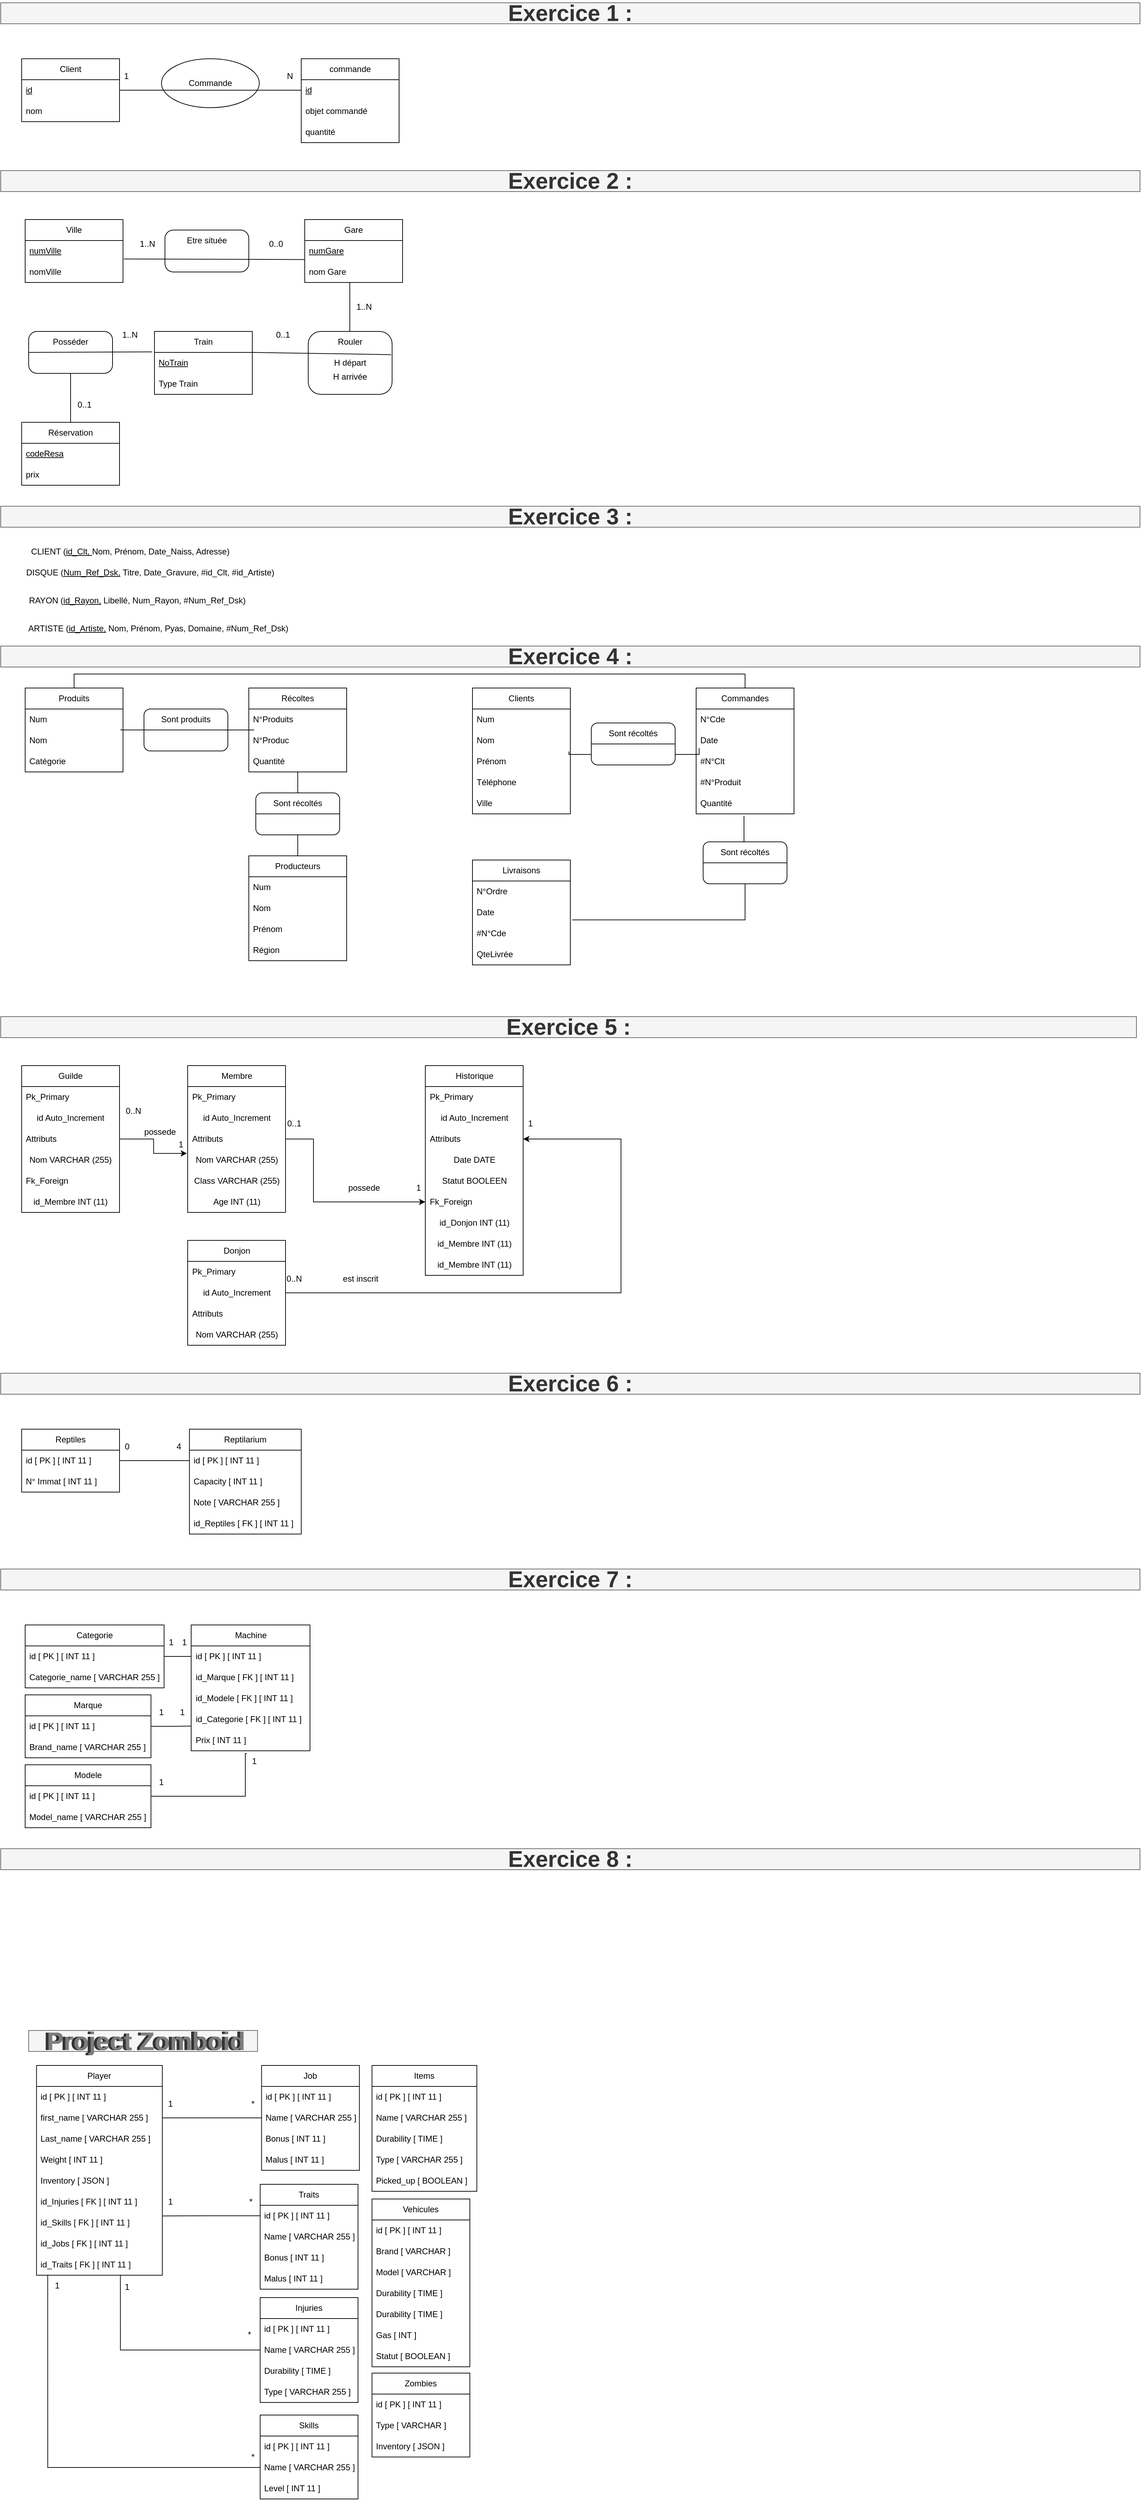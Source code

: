 <mxfile version="21.5.0" type="device">
  <diagram name="Page-1" id="F10LXunICJk9rZ-ggvHp">
    <mxGraphModel dx="1050" dy="1145" grid="1" gridSize="10" guides="1" tooltips="1" connect="1" arrows="1" fold="1" page="1" pageScale="1" pageWidth="413" pageHeight="583" math="0" shadow="0">
      <root>
        <mxCell id="0" />
        <mxCell id="1" parent="0" />
        <mxCell id="3VOU5mvbuk7q2b9fPozU-1" value="Client" style="swimlane;fontStyle=0;childLayout=stackLayout;horizontal=1;startSize=30;horizontalStack=0;resizeParent=1;resizeParentMax=0;resizeLast=0;collapsible=1;marginBottom=0;whiteSpace=wrap;html=1;" vertex="1" parent="1">
          <mxGeometry x="40" y="40" width="140" height="90" as="geometry" />
        </mxCell>
        <mxCell id="3VOU5mvbuk7q2b9fPozU-2" value="&lt;u&gt;id&lt;/u&gt;" style="text;strokeColor=none;fillColor=none;align=left;verticalAlign=middle;spacingLeft=4;spacingRight=4;overflow=hidden;points=[[0,0.5],[1,0.5]];portConstraint=eastwest;rotatable=0;whiteSpace=wrap;html=1;" vertex="1" parent="3VOU5mvbuk7q2b9fPozU-1">
          <mxGeometry y="30" width="140" height="30" as="geometry" />
        </mxCell>
        <mxCell id="3VOU5mvbuk7q2b9fPozU-3" value="nom" style="text;strokeColor=none;fillColor=none;align=left;verticalAlign=middle;spacingLeft=4;spacingRight=4;overflow=hidden;points=[[0,0.5],[1,0.5]];portConstraint=eastwest;rotatable=0;whiteSpace=wrap;html=1;" vertex="1" parent="3VOU5mvbuk7q2b9fPozU-1">
          <mxGeometry y="60" width="140" height="30" as="geometry" />
        </mxCell>
        <mxCell id="3VOU5mvbuk7q2b9fPozU-5" value="Commande" style="ellipse;whiteSpace=wrap;html=1;" vertex="1" parent="1">
          <mxGeometry x="240" y="40" width="140" height="70" as="geometry" />
        </mxCell>
        <mxCell id="3VOU5mvbuk7q2b9fPozU-6" value="commande" style="swimlane;fontStyle=0;childLayout=stackLayout;horizontal=1;startSize=30;horizontalStack=0;resizeParent=1;resizeParentMax=0;resizeLast=0;collapsible=1;marginBottom=0;whiteSpace=wrap;html=1;" vertex="1" parent="1">
          <mxGeometry x="440" y="40" width="140" height="120" as="geometry" />
        </mxCell>
        <mxCell id="3VOU5mvbuk7q2b9fPozU-7" value="&lt;u&gt;id&lt;/u&gt;" style="text;strokeColor=none;fillColor=none;align=left;verticalAlign=middle;spacingLeft=4;spacingRight=4;overflow=hidden;points=[[0,0.5],[1,0.5]];portConstraint=eastwest;rotatable=0;whiteSpace=wrap;html=1;" vertex="1" parent="3VOU5mvbuk7q2b9fPozU-6">
          <mxGeometry y="30" width="140" height="30" as="geometry" />
        </mxCell>
        <mxCell id="3VOU5mvbuk7q2b9fPozU-8" value="objet commandé" style="text;strokeColor=none;fillColor=none;align=left;verticalAlign=middle;spacingLeft=4;spacingRight=4;overflow=hidden;points=[[0,0.5],[1,0.5]];portConstraint=eastwest;rotatable=0;whiteSpace=wrap;html=1;" vertex="1" parent="3VOU5mvbuk7q2b9fPozU-6">
          <mxGeometry y="60" width="140" height="30" as="geometry" />
        </mxCell>
        <mxCell id="3VOU5mvbuk7q2b9fPozU-9" value="quantité" style="text;strokeColor=none;fillColor=none;align=left;verticalAlign=middle;spacingLeft=4;spacingRight=4;overflow=hidden;points=[[0,0.5],[1,0.5]];portConstraint=eastwest;rotatable=0;whiteSpace=wrap;html=1;" vertex="1" parent="3VOU5mvbuk7q2b9fPozU-6">
          <mxGeometry y="90" width="140" height="30" as="geometry" />
        </mxCell>
        <mxCell id="3VOU5mvbuk7q2b9fPozU-10" value="" style="endArrow=none;html=1;rounded=0;entryX=0;entryY=0.5;entryDx=0;entryDy=0;exitX=1;exitY=0.5;exitDx=0;exitDy=0;" edge="1" parent="1" source="3VOU5mvbuk7q2b9fPozU-2" target="3VOU5mvbuk7q2b9fPozU-7">
          <mxGeometry width="50" height="50" relative="1" as="geometry">
            <mxPoint x="200" y="320" as="sourcePoint" />
            <mxPoint x="250" y="270" as="targetPoint" />
          </mxGeometry>
        </mxCell>
        <mxCell id="3VOU5mvbuk7q2b9fPozU-11" value="1" style="text;html=1;strokeColor=none;fillColor=none;align=center;verticalAlign=middle;whiteSpace=wrap;rounded=0;" vertex="1" parent="1">
          <mxGeometry x="180" y="50" width="20" height="30" as="geometry" />
        </mxCell>
        <mxCell id="3VOU5mvbuk7q2b9fPozU-12" value="N" style="text;html=1;strokeColor=none;fillColor=none;align=center;verticalAlign=middle;whiteSpace=wrap;rounded=0;" vertex="1" parent="1">
          <mxGeometry x="414" y="50" width="20" height="30" as="geometry" />
        </mxCell>
        <mxCell id="3VOU5mvbuk7q2b9fPozU-17" value="Ville" style="swimlane;fontStyle=0;childLayout=stackLayout;horizontal=1;startSize=30;horizontalStack=0;resizeParent=1;resizeParentMax=0;resizeLast=0;collapsible=1;marginBottom=0;whiteSpace=wrap;html=1;" vertex="1" parent="1">
          <mxGeometry x="45" y="270" width="140" height="90" as="geometry" />
        </mxCell>
        <mxCell id="3VOU5mvbuk7q2b9fPozU-18" value="&lt;u&gt;numVille&lt;/u&gt;" style="text;strokeColor=none;fillColor=none;align=left;verticalAlign=middle;spacingLeft=4;spacingRight=4;overflow=hidden;points=[[0,0.5],[1,0.5]];portConstraint=eastwest;rotatable=0;whiteSpace=wrap;html=1;" vertex="1" parent="3VOU5mvbuk7q2b9fPozU-17">
          <mxGeometry y="30" width="140" height="30" as="geometry" />
        </mxCell>
        <mxCell id="3VOU5mvbuk7q2b9fPozU-19" value="nomVille" style="text;strokeColor=none;fillColor=none;align=left;verticalAlign=middle;spacingLeft=4;spacingRight=4;overflow=hidden;points=[[0,0.5],[1,0.5]];portConstraint=eastwest;rotatable=0;whiteSpace=wrap;html=1;" vertex="1" parent="3VOU5mvbuk7q2b9fPozU-17">
          <mxGeometry y="60" width="140" height="30" as="geometry" />
        </mxCell>
        <mxCell id="3VOU5mvbuk7q2b9fPozU-23" value="Gare" style="swimlane;fontStyle=0;childLayout=stackLayout;horizontal=1;startSize=30;horizontalStack=0;resizeParent=1;resizeParentMax=0;resizeLast=0;collapsible=1;marginBottom=0;whiteSpace=wrap;html=1;" vertex="1" parent="1">
          <mxGeometry x="445" y="270" width="140" height="90" as="geometry" />
        </mxCell>
        <mxCell id="3VOU5mvbuk7q2b9fPozU-24" value="&lt;u&gt;numGare&lt;/u&gt;" style="text;strokeColor=none;fillColor=none;align=left;verticalAlign=middle;spacingLeft=4;spacingRight=4;overflow=hidden;points=[[0,0.5],[1,0.5]];portConstraint=eastwest;rotatable=0;whiteSpace=wrap;html=1;" vertex="1" parent="3VOU5mvbuk7q2b9fPozU-23">
          <mxGeometry y="30" width="140" height="30" as="geometry" />
        </mxCell>
        <mxCell id="3VOU5mvbuk7q2b9fPozU-25" value="nom Gare" style="text;strokeColor=none;fillColor=none;align=left;verticalAlign=middle;spacingLeft=4;spacingRight=4;overflow=hidden;points=[[0,0.5],[1,0.5]];portConstraint=eastwest;rotatable=0;whiteSpace=wrap;html=1;" vertex="1" parent="3VOU5mvbuk7q2b9fPozU-23">
          <mxGeometry y="60" width="140" height="30" as="geometry" />
        </mxCell>
        <mxCell id="3VOU5mvbuk7q2b9fPozU-27" value="" style="rounded=1;whiteSpace=wrap;html=1;arcSize=20;strokeWidth=1;shadow=0;perimeterSpacing=0;" vertex="1" parent="1">
          <mxGeometry x="245" y="285" width="120" height="60" as="geometry" />
        </mxCell>
        <mxCell id="3VOU5mvbuk7q2b9fPozU-28" value="Etre située" style="text;html=1;strokeColor=none;fillColor=none;align=center;verticalAlign=middle;whiteSpace=wrap;rounded=0;" vertex="1" parent="1">
          <mxGeometry x="275" y="285" width="60" height="30" as="geometry" />
        </mxCell>
        <mxCell id="3VOU5mvbuk7q2b9fPozU-29" value="" style="rounded=1;whiteSpace=wrap;html=1;arcSize=20;strokeWidth=1;shadow=0;perimeterSpacing=0;" vertex="1" parent="1">
          <mxGeometry x="450" y="430" width="120" height="90" as="geometry" />
        </mxCell>
        <mxCell id="3VOU5mvbuk7q2b9fPozU-30" value="Rouler" style="text;html=1;strokeColor=none;fillColor=none;align=center;verticalAlign=middle;whiteSpace=wrap;rounded=0;" vertex="1" parent="1">
          <mxGeometry x="480" y="430" width="60" height="30" as="geometry" />
        </mxCell>
        <mxCell id="3VOU5mvbuk7q2b9fPozU-31" value="H départ" style="text;html=1;strokeColor=none;fillColor=none;align=center;verticalAlign=middle;whiteSpace=wrap;rounded=0;" vertex="1" parent="1">
          <mxGeometry x="480" y="460" width="60" height="30" as="geometry" />
        </mxCell>
        <mxCell id="3VOU5mvbuk7q2b9fPozU-32" value="H arrivée" style="text;html=1;strokeColor=none;fillColor=none;align=center;verticalAlign=middle;whiteSpace=wrap;rounded=0;" vertex="1" parent="1">
          <mxGeometry x="480" y="480" width="60" height="30" as="geometry" />
        </mxCell>
        <mxCell id="3VOU5mvbuk7q2b9fPozU-33" value="Train" style="swimlane;fontStyle=0;childLayout=stackLayout;horizontal=1;startSize=30;horizontalStack=0;resizeParent=1;resizeParentMax=0;resizeLast=0;collapsible=1;marginBottom=0;whiteSpace=wrap;html=1;" vertex="1" parent="1">
          <mxGeometry x="230" y="430" width="140" height="90" as="geometry" />
        </mxCell>
        <mxCell id="3VOU5mvbuk7q2b9fPozU-34" value="&lt;u&gt;NoTrain&lt;/u&gt;" style="text;strokeColor=none;fillColor=none;align=left;verticalAlign=middle;spacingLeft=4;spacingRight=4;overflow=hidden;points=[[0,0.5],[1,0.5]];portConstraint=eastwest;rotatable=0;whiteSpace=wrap;html=1;" vertex="1" parent="3VOU5mvbuk7q2b9fPozU-33">
          <mxGeometry y="30" width="140" height="30" as="geometry" />
        </mxCell>
        <mxCell id="3VOU5mvbuk7q2b9fPozU-35" value="Type Train" style="text;strokeColor=none;fillColor=none;align=left;verticalAlign=middle;spacingLeft=4;spacingRight=4;overflow=hidden;points=[[0,0.5],[1,0.5]];portConstraint=eastwest;rotatable=0;whiteSpace=wrap;html=1;" vertex="1" parent="3VOU5mvbuk7q2b9fPozU-33">
          <mxGeometry y="60" width="140" height="30" as="geometry" />
        </mxCell>
        <mxCell id="3VOU5mvbuk7q2b9fPozU-37" value="" style="rounded=1;whiteSpace=wrap;html=1;arcSize=20;strokeWidth=1;shadow=0;perimeterSpacing=0;" vertex="1" parent="1">
          <mxGeometry x="50" y="430" width="120" height="60" as="geometry" />
        </mxCell>
        <mxCell id="3VOU5mvbuk7q2b9fPozU-38" value="Posséder" style="text;html=1;strokeColor=none;fillColor=none;align=center;verticalAlign=middle;whiteSpace=wrap;rounded=0;" vertex="1" parent="1">
          <mxGeometry x="80" y="430" width="60" height="30" as="geometry" />
        </mxCell>
        <mxCell id="3VOU5mvbuk7q2b9fPozU-39" value="Réservation" style="swimlane;fontStyle=0;childLayout=stackLayout;horizontal=1;startSize=30;horizontalStack=0;resizeParent=1;resizeParentMax=0;resizeLast=0;collapsible=1;marginBottom=0;whiteSpace=wrap;html=1;" vertex="1" parent="1">
          <mxGeometry x="40" y="560" width="140" height="90" as="geometry" />
        </mxCell>
        <mxCell id="3VOU5mvbuk7q2b9fPozU-40" value="&lt;u&gt;codeResa&lt;/u&gt;" style="text;strokeColor=none;fillColor=none;align=left;verticalAlign=middle;spacingLeft=4;spacingRight=4;overflow=hidden;points=[[0,0.5],[1,0.5]];portConstraint=eastwest;rotatable=0;whiteSpace=wrap;html=1;" vertex="1" parent="3VOU5mvbuk7q2b9fPozU-39">
          <mxGeometry y="30" width="140" height="30" as="geometry" />
        </mxCell>
        <mxCell id="3VOU5mvbuk7q2b9fPozU-41" value="prix" style="text;strokeColor=none;fillColor=none;align=left;verticalAlign=middle;spacingLeft=4;spacingRight=4;overflow=hidden;points=[[0,0.5],[1,0.5]];portConstraint=eastwest;rotatable=0;whiteSpace=wrap;html=1;" vertex="1" parent="3VOU5mvbuk7q2b9fPozU-39">
          <mxGeometry y="60" width="140" height="30" as="geometry" />
        </mxCell>
        <mxCell id="3VOU5mvbuk7q2b9fPozU-42" value="" style="endArrow=none;html=1;rounded=0;entryX=0.003;entryY=0.907;entryDx=0;entryDy=0;entryPerimeter=0;exitX=1.009;exitY=-0.12;exitDx=0;exitDy=0;exitPerimeter=0;" edge="1" parent="1" source="3VOU5mvbuk7q2b9fPozU-19" target="3VOU5mvbuk7q2b9fPozU-24">
          <mxGeometry width="50" height="50" relative="1" as="geometry">
            <mxPoint x="205" y="380" as="sourcePoint" />
            <mxPoint x="255" y="330" as="targetPoint" />
          </mxGeometry>
        </mxCell>
        <mxCell id="3VOU5mvbuk7q2b9fPozU-43" value="" style="endArrow=none;html=1;rounded=0;entryX=-0.023;entryY=-0.027;entryDx=0;entryDy=0;entryPerimeter=0;" edge="1" parent="1" target="3VOU5mvbuk7q2b9fPozU-34">
          <mxGeometry width="50" height="50" relative="1" as="geometry">
            <mxPoint x="50" y="460" as="sourcePoint" />
            <mxPoint x="100" y="410" as="targetPoint" />
          </mxGeometry>
        </mxCell>
        <mxCell id="3VOU5mvbuk7q2b9fPozU-44" value="" style="endArrow=none;html=1;rounded=0;entryX=0.987;entryY=0.369;entryDx=0;entryDy=0;entryPerimeter=0;" edge="1" parent="1" target="3VOU5mvbuk7q2b9fPozU-29">
          <mxGeometry width="50" height="50" relative="1" as="geometry">
            <mxPoint x="370" y="460" as="sourcePoint" />
            <mxPoint x="547" y="459" as="targetPoint" />
          </mxGeometry>
        </mxCell>
        <mxCell id="3VOU5mvbuk7q2b9fPozU-45" value="" style="endArrow=none;html=1;rounded=0;entryX=0.5;entryY=1;entryDx=0;entryDy=0;exitX=0.5;exitY=0;exitDx=0;exitDy=0;" edge="1" parent="1" source="3VOU5mvbuk7q2b9fPozU-39" target="3VOU5mvbuk7q2b9fPozU-37">
          <mxGeometry width="50" height="50" relative="1" as="geometry">
            <mxPoint x="100" y="560" as="sourcePoint" />
            <mxPoint x="150" y="510" as="targetPoint" />
          </mxGeometry>
        </mxCell>
        <mxCell id="3VOU5mvbuk7q2b9fPozU-46" value="" style="endArrow=none;html=1;rounded=0;entryX=0.5;entryY=1;entryDx=0;entryDy=0;exitX=0.5;exitY=0;exitDx=0;exitDy=0;" edge="1" parent="1">
          <mxGeometry width="50" height="50" relative="1" as="geometry">
            <mxPoint x="509.5" y="430" as="sourcePoint" />
            <mxPoint x="509.5" y="360" as="targetPoint" />
          </mxGeometry>
        </mxCell>
        <mxCell id="3VOU5mvbuk7q2b9fPozU-47" value="1..N" style="text;html=1;strokeColor=none;fillColor=none;align=center;verticalAlign=middle;whiteSpace=wrap;rounded=0;" vertex="1" parent="1">
          <mxGeometry x="210" y="290" width="20" height="30" as="geometry" />
        </mxCell>
        <mxCell id="3VOU5mvbuk7q2b9fPozU-48" value="0..0" style="text;html=1;strokeColor=none;fillColor=none;align=center;verticalAlign=middle;whiteSpace=wrap;rounded=0;" vertex="1" parent="1">
          <mxGeometry x="394" y="290" width="20" height="30" as="geometry" />
        </mxCell>
        <mxCell id="3VOU5mvbuk7q2b9fPozU-49" value="1..N" style="text;html=1;strokeColor=none;fillColor=none;align=center;verticalAlign=middle;whiteSpace=wrap;rounded=0;" vertex="1" parent="1">
          <mxGeometry x="520" y="380" width="20" height="30" as="geometry" />
        </mxCell>
        <mxCell id="3VOU5mvbuk7q2b9fPozU-51" value="0..1" style="text;html=1;strokeColor=none;fillColor=none;align=center;verticalAlign=middle;whiteSpace=wrap;rounded=0;" vertex="1" parent="1">
          <mxGeometry x="404" y="420" width="20" height="30" as="geometry" />
        </mxCell>
        <mxCell id="3VOU5mvbuk7q2b9fPozU-53" value="1..N" style="text;html=1;strokeColor=none;fillColor=none;align=center;verticalAlign=middle;whiteSpace=wrap;rounded=0;" vertex="1" parent="1">
          <mxGeometry x="185" y="420" width="20" height="30" as="geometry" />
        </mxCell>
        <mxCell id="3VOU5mvbuk7q2b9fPozU-54" value="0..1" style="text;html=1;strokeColor=none;fillColor=none;align=center;verticalAlign=middle;whiteSpace=wrap;rounded=0;" vertex="1" parent="1">
          <mxGeometry x="120" y="520" width="20" height="30" as="geometry" />
        </mxCell>
        <mxCell id="3VOU5mvbuk7q2b9fPozU-55" value="CLIENT (&lt;u&gt;id_Clt, &lt;/u&gt;Nom, Prénom, Date_Naiss, Adresse)" style="text;html=1;strokeColor=none;fillColor=none;align=center;verticalAlign=middle;whiteSpace=wrap;rounded=0;" vertex="1" parent="1">
          <mxGeometry x="47.5" y="730" width="295" height="30" as="geometry" />
        </mxCell>
        <mxCell id="3VOU5mvbuk7q2b9fPozU-56" value="DISQUE (&lt;u&gt;Num_Ref_Dsk,&lt;/u&gt;&amp;nbsp;Titre, Date_Gravure, #id_Clt, #id_Artiste)" style="text;html=1;strokeColor=none;fillColor=none;align=center;verticalAlign=middle;whiteSpace=wrap;rounded=0;" vertex="1" parent="1">
          <mxGeometry x="45" y="760" width="357.5" height="30" as="geometry" />
        </mxCell>
        <mxCell id="3VOU5mvbuk7q2b9fPozU-58" value="RAYON (&lt;u&gt;id_Rayon,&lt;/u&gt;&amp;nbsp;Libellé, Num_Rayon, #Num_Ref_Dsk)" style="text;html=1;strokeColor=none;fillColor=none;align=center;verticalAlign=middle;whiteSpace=wrap;rounded=0;" vertex="1" parent="1">
          <mxGeometry x="47.5" y="800" width="315" height="30" as="geometry" />
        </mxCell>
        <mxCell id="3VOU5mvbuk7q2b9fPozU-59" value="ARTISTE (&lt;u&gt;id_Artiste,&lt;/u&gt;&amp;nbsp;Nom, Prénom, Pyas, Domaine, #Num_Ref_Dsk)" style="text;html=1;strokeColor=none;fillColor=none;align=center;verticalAlign=middle;whiteSpace=wrap;rounded=0;" vertex="1" parent="1">
          <mxGeometry x="47.5" y="840" width="375" height="30" as="geometry" />
        </mxCell>
        <mxCell id="3VOU5mvbuk7q2b9fPozU-124" style="edgeStyle=orthogonalEdgeStyle;rounded=0;orthogonalLoop=1;jettySize=auto;html=1;exitX=0.5;exitY=0;exitDx=0;exitDy=0;entryX=0.5;entryY=0;entryDx=0;entryDy=0;endArrow=none;endFill=0;" edge="1" parent="1" source="3VOU5mvbuk7q2b9fPozU-60" target="3VOU5mvbuk7q2b9fPozU-80">
          <mxGeometry relative="1" as="geometry" />
        </mxCell>
        <mxCell id="3VOU5mvbuk7q2b9fPozU-60" value="Produits" style="swimlane;fontStyle=0;childLayout=stackLayout;horizontal=1;startSize=30;horizontalStack=0;resizeParent=1;resizeParentMax=0;resizeLast=0;collapsible=1;marginBottom=0;whiteSpace=wrap;html=1;" vertex="1" parent="1">
          <mxGeometry x="45" y="940" width="140" height="120" as="geometry" />
        </mxCell>
        <mxCell id="3VOU5mvbuk7q2b9fPozU-61" value="Num" style="text;strokeColor=none;fillColor=none;align=left;verticalAlign=middle;spacingLeft=4;spacingRight=4;overflow=hidden;points=[[0,0.5],[1,0.5]];portConstraint=eastwest;rotatable=0;whiteSpace=wrap;html=1;" vertex="1" parent="3VOU5mvbuk7q2b9fPozU-60">
          <mxGeometry y="30" width="140" height="30" as="geometry" />
        </mxCell>
        <mxCell id="3VOU5mvbuk7q2b9fPozU-62" value="Nom" style="text;strokeColor=none;fillColor=none;align=left;verticalAlign=middle;spacingLeft=4;spacingRight=4;overflow=hidden;points=[[0,0.5],[1,0.5]];portConstraint=eastwest;rotatable=0;whiteSpace=wrap;html=1;" vertex="1" parent="3VOU5mvbuk7q2b9fPozU-60">
          <mxGeometry y="60" width="140" height="30" as="geometry" />
        </mxCell>
        <mxCell id="3VOU5mvbuk7q2b9fPozU-63" value="Catégorie" style="text;strokeColor=none;fillColor=none;align=left;verticalAlign=middle;spacingLeft=4;spacingRight=4;overflow=hidden;points=[[0,0.5],[1,0.5]];portConstraint=eastwest;rotatable=0;whiteSpace=wrap;html=1;" vertex="1" parent="3VOU5mvbuk7q2b9fPozU-60">
          <mxGeometry y="90" width="140" height="30" as="geometry" />
        </mxCell>
        <mxCell id="3VOU5mvbuk7q2b9fPozU-64" value="Récoltes" style="swimlane;fontStyle=0;childLayout=stackLayout;horizontal=1;startSize=30;horizontalStack=0;resizeParent=1;resizeParentMax=0;resizeLast=0;collapsible=1;marginBottom=0;whiteSpace=wrap;html=1;" vertex="1" parent="1">
          <mxGeometry x="365" y="940" width="140" height="120" as="geometry" />
        </mxCell>
        <mxCell id="3VOU5mvbuk7q2b9fPozU-65" value="N°Produits" style="text;strokeColor=none;fillColor=none;align=left;verticalAlign=middle;spacingLeft=4;spacingRight=4;overflow=hidden;points=[[0,0.5],[1,0.5]];portConstraint=eastwest;rotatable=0;whiteSpace=wrap;html=1;" vertex="1" parent="3VOU5mvbuk7q2b9fPozU-64">
          <mxGeometry y="30" width="140" height="30" as="geometry" />
        </mxCell>
        <mxCell id="3VOU5mvbuk7q2b9fPozU-66" value="N°Produc" style="text;strokeColor=none;fillColor=none;align=left;verticalAlign=middle;spacingLeft=4;spacingRight=4;overflow=hidden;points=[[0,0.5],[1,0.5]];portConstraint=eastwest;rotatable=0;whiteSpace=wrap;html=1;" vertex="1" parent="3VOU5mvbuk7q2b9fPozU-64">
          <mxGeometry y="60" width="140" height="30" as="geometry" />
        </mxCell>
        <mxCell id="3VOU5mvbuk7q2b9fPozU-67" value="Quantité" style="text;strokeColor=none;fillColor=none;align=left;verticalAlign=middle;spacingLeft=4;spacingRight=4;overflow=hidden;points=[[0,0.5],[1,0.5]];portConstraint=eastwest;rotatable=0;whiteSpace=wrap;html=1;" vertex="1" parent="3VOU5mvbuk7q2b9fPozU-64">
          <mxGeometry y="90" width="140" height="30" as="geometry" />
        </mxCell>
        <mxCell id="3VOU5mvbuk7q2b9fPozU-68" value="Producteurs" style="swimlane;fontStyle=0;childLayout=stackLayout;horizontal=1;startSize=30;horizontalStack=0;resizeParent=1;resizeParentMax=0;resizeLast=0;collapsible=1;marginBottom=0;whiteSpace=wrap;html=1;" vertex="1" parent="1">
          <mxGeometry x="365" y="1180" width="140" height="150" as="geometry" />
        </mxCell>
        <mxCell id="3VOU5mvbuk7q2b9fPozU-69" value="Num" style="text;strokeColor=none;fillColor=none;align=left;verticalAlign=middle;spacingLeft=4;spacingRight=4;overflow=hidden;points=[[0,0.5],[1,0.5]];portConstraint=eastwest;rotatable=0;whiteSpace=wrap;html=1;" vertex="1" parent="3VOU5mvbuk7q2b9fPozU-68">
          <mxGeometry y="30" width="140" height="30" as="geometry" />
        </mxCell>
        <mxCell id="3VOU5mvbuk7q2b9fPozU-70" value="Nom" style="text;strokeColor=none;fillColor=none;align=left;verticalAlign=middle;spacingLeft=4;spacingRight=4;overflow=hidden;points=[[0,0.5],[1,0.5]];portConstraint=eastwest;rotatable=0;whiteSpace=wrap;html=1;" vertex="1" parent="3VOU5mvbuk7q2b9fPozU-68">
          <mxGeometry y="60" width="140" height="30" as="geometry" />
        </mxCell>
        <mxCell id="3VOU5mvbuk7q2b9fPozU-71" value="Prénom" style="text;strokeColor=none;fillColor=none;align=left;verticalAlign=middle;spacingLeft=4;spacingRight=4;overflow=hidden;points=[[0,0.5],[1,0.5]];portConstraint=eastwest;rotatable=0;whiteSpace=wrap;html=1;" vertex="1" parent="3VOU5mvbuk7q2b9fPozU-68">
          <mxGeometry y="90" width="140" height="30" as="geometry" />
        </mxCell>
        <mxCell id="3VOU5mvbuk7q2b9fPozU-72" value="Région" style="text;strokeColor=none;fillColor=none;align=left;verticalAlign=middle;spacingLeft=4;spacingRight=4;overflow=hidden;points=[[0,0.5],[1,0.5]];portConstraint=eastwest;rotatable=0;whiteSpace=wrap;html=1;" vertex="1" parent="3VOU5mvbuk7q2b9fPozU-68">
          <mxGeometry y="120" width="140" height="30" as="geometry" />
        </mxCell>
        <mxCell id="3VOU5mvbuk7q2b9fPozU-73" value="Clients" style="swimlane;fontStyle=0;childLayout=stackLayout;horizontal=1;startSize=30;horizontalStack=0;resizeParent=1;resizeParentMax=0;resizeLast=0;collapsible=1;marginBottom=0;whiteSpace=wrap;html=1;" vertex="1" parent="1">
          <mxGeometry x="685" y="940" width="140" height="180" as="geometry" />
        </mxCell>
        <mxCell id="3VOU5mvbuk7q2b9fPozU-74" value="Num" style="text;strokeColor=none;fillColor=none;align=left;verticalAlign=middle;spacingLeft=4;spacingRight=4;overflow=hidden;points=[[0,0.5],[1,0.5]];portConstraint=eastwest;rotatable=0;whiteSpace=wrap;html=1;" vertex="1" parent="3VOU5mvbuk7q2b9fPozU-73">
          <mxGeometry y="30" width="140" height="30" as="geometry" />
        </mxCell>
        <mxCell id="3VOU5mvbuk7q2b9fPozU-75" value="Nom" style="text;strokeColor=none;fillColor=none;align=left;verticalAlign=middle;spacingLeft=4;spacingRight=4;overflow=hidden;points=[[0,0.5],[1,0.5]];portConstraint=eastwest;rotatable=0;whiteSpace=wrap;html=1;" vertex="1" parent="3VOU5mvbuk7q2b9fPozU-73">
          <mxGeometry y="60" width="140" height="30" as="geometry" />
        </mxCell>
        <mxCell id="3VOU5mvbuk7q2b9fPozU-76" value="Prénom" style="text;strokeColor=none;fillColor=none;align=left;verticalAlign=middle;spacingLeft=4;spacingRight=4;overflow=hidden;points=[[0,0.5],[1,0.5]];portConstraint=eastwest;rotatable=0;whiteSpace=wrap;html=1;" vertex="1" parent="3VOU5mvbuk7q2b9fPozU-73">
          <mxGeometry y="90" width="140" height="30" as="geometry" />
        </mxCell>
        <mxCell id="3VOU5mvbuk7q2b9fPozU-78" value="Téléphone" style="text;strokeColor=none;fillColor=none;align=left;verticalAlign=middle;spacingLeft=4;spacingRight=4;overflow=hidden;points=[[0,0.5],[1,0.5]];portConstraint=eastwest;rotatable=0;whiteSpace=wrap;html=1;" vertex="1" parent="3VOU5mvbuk7q2b9fPozU-73">
          <mxGeometry y="120" width="140" height="30" as="geometry" />
        </mxCell>
        <mxCell id="3VOU5mvbuk7q2b9fPozU-77" value="Ville" style="text;strokeColor=none;fillColor=none;align=left;verticalAlign=middle;spacingLeft=4;spacingRight=4;overflow=hidden;points=[[0,0.5],[1,0.5]];portConstraint=eastwest;rotatable=0;whiteSpace=wrap;html=1;" vertex="1" parent="3VOU5mvbuk7q2b9fPozU-73">
          <mxGeometry y="150" width="140" height="30" as="geometry" />
        </mxCell>
        <mxCell id="3VOU5mvbuk7q2b9fPozU-80" value="Commandes" style="swimlane;fontStyle=0;childLayout=stackLayout;horizontal=1;startSize=30;horizontalStack=0;resizeParent=1;resizeParentMax=0;resizeLast=0;collapsible=1;marginBottom=0;whiteSpace=wrap;html=1;" vertex="1" parent="1">
          <mxGeometry x="1005" y="940" width="140" height="180" as="geometry" />
        </mxCell>
        <mxCell id="3VOU5mvbuk7q2b9fPozU-81" value="N°Cde" style="text;strokeColor=none;fillColor=none;align=left;verticalAlign=middle;spacingLeft=4;spacingRight=4;overflow=hidden;points=[[0,0.5],[1,0.5]];portConstraint=eastwest;rotatable=0;whiteSpace=wrap;html=1;" vertex="1" parent="3VOU5mvbuk7q2b9fPozU-80">
          <mxGeometry y="30" width="140" height="30" as="geometry" />
        </mxCell>
        <mxCell id="3VOU5mvbuk7q2b9fPozU-82" value="Date" style="text;strokeColor=none;fillColor=none;align=left;verticalAlign=middle;spacingLeft=4;spacingRight=4;overflow=hidden;points=[[0,0.5],[1,0.5]];portConstraint=eastwest;rotatable=0;whiteSpace=wrap;html=1;" vertex="1" parent="3VOU5mvbuk7q2b9fPozU-80">
          <mxGeometry y="60" width="140" height="30" as="geometry" />
        </mxCell>
        <mxCell id="3VOU5mvbuk7q2b9fPozU-83" value="#N°Clt" style="text;strokeColor=none;fillColor=none;align=left;verticalAlign=middle;spacingLeft=4;spacingRight=4;overflow=hidden;points=[[0,0.5],[1,0.5]];portConstraint=eastwest;rotatable=0;whiteSpace=wrap;html=1;" vertex="1" parent="3VOU5mvbuk7q2b9fPozU-80">
          <mxGeometry y="90" width="140" height="30" as="geometry" />
        </mxCell>
        <mxCell id="3VOU5mvbuk7q2b9fPozU-84" value="#N°Produit" style="text;strokeColor=none;fillColor=none;align=left;verticalAlign=middle;spacingLeft=4;spacingRight=4;overflow=hidden;points=[[0,0.5],[1,0.5]];portConstraint=eastwest;rotatable=0;whiteSpace=wrap;html=1;" vertex="1" parent="3VOU5mvbuk7q2b9fPozU-80">
          <mxGeometry y="120" width="140" height="30" as="geometry" />
        </mxCell>
        <mxCell id="3VOU5mvbuk7q2b9fPozU-85" value="Quantité" style="text;strokeColor=none;fillColor=none;align=left;verticalAlign=middle;spacingLeft=4;spacingRight=4;overflow=hidden;points=[[0,0.5],[1,0.5]];portConstraint=eastwest;rotatable=0;whiteSpace=wrap;html=1;" vertex="1" parent="3VOU5mvbuk7q2b9fPozU-80">
          <mxGeometry y="150" width="140" height="30" as="geometry" />
        </mxCell>
        <mxCell id="3VOU5mvbuk7q2b9fPozU-86" value="Livraisons" style="swimlane;fontStyle=0;childLayout=stackLayout;horizontal=1;startSize=30;horizontalStack=0;resizeParent=1;resizeParentMax=0;resizeLast=0;collapsible=1;marginBottom=0;whiteSpace=wrap;html=1;" vertex="1" parent="1">
          <mxGeometry x="685" y="1186" width="140" height="150" as="geometry" />
        </mxCell>
        <mxCell id="3VOU5mvbuk7q2b9fPozU-87" value="N°Ordre" style="text;strokeColor=none;fillColor=none;align=left;verticalAlign=middle;spacingLeft=4;spacingRight=4;overflow=hidden;points=[[0,0.5],[1,0.5]];portConstraint=eastwest;rotatable=0;whiteSpace=wrap;html=1;" vertex="1" parent="3VOU5mvbuk7q2b9fPozU-86">
          <mxGeometry y="30" width="140" height="30" as="geometry" />
        </mxCell>
        <mxCell id="3VOU5mvbuk7q2b9fPozU-88" value="Date" style="text;strokeColor=none;fillColor=none;align=left;verticalAlign=middle;spacingLeft=4;spacingRight=4;overflow=hidden;points=[[0,0.5],[1,0.5]];portConstraint=eastwest;rotatable=0;whiteSpace=wrap;html=1;" vertex="1" parent="3VOU5mvbuk7q2b9fPozU-86">
          <mxGeometry y="60" width="140" height="30" as="geometry" />
        </mxCell>
        <mxCell id="3VOU5mvbuk7q2b9fPozU-89" value="#N°Cde" style="text;strokeColor=none;fillColor=none;align=left;verticalAlign=middle;spacingLeft=4;spacingRight=4;overflow=hidden;points=[[0,0.5],[1,0.5]];portConstraint=eastwest;rotatable=0;whiteSpace=wrap;html=1;" vertex="1" parent="3VOU5mvbuk7q2b9fPozU-86">
          <mxGeometry y="90" width="140" height="30" as="geometry" />
        </mxCell>
        <mxCell id="3VOU5mvbuk7q2b9fPozU-91" value="QteLivrée" style="text;strokeColor=none;fillColor=none;align=left;verticalAlign=middle;spacingLeft=4;spacingRight=4;overflow=hidden;points=[[0,0.5],[1,0.5]];portConstraint=eastwest;rotatable=0;whiteSpace=wrap;html=1;" vertex="1" parent="3VOU5mvbuk7q2b9fPozU-86">
          <mxGeometry y="120" width="140" height="30" as="geometry" />
        </mxCell>
        <mxCell id="3VOU5mvbuk7q2b9fPozU-120" style="edgeStyle=orthogonalEdgeStyle;rounded=0;orthogonalLoop=1;jettySize=auto;html=1;exitX=0;exitY=0.5;exitDx=0;exitDy=0;entryX=0.98;entryY=-0.04;entryDx=0;entryDy=0;entryPerimeter=0;endArrow=none;endFill=0;" edge="1" parent="1" source="3VOU5mvbuk7q2b9fPozU-93" target="3VOU5mvbuk7q2b9fPozU-62">
          <mxGeometry relative="1" as="geometry" />
        </mxCell>
        <mxCell id="3VOU5mvbuk7q2b9fPozU-121" style="edgeStyle=orthogonalEdgeStyle;rounded=0;orthogonalLoop=1;jettySize=auto;html=1;exitX=1;exitY=0.5;exitDx=0;exitDy=0;entryX=0.054;entryY=0.013;entryDx=0;entryDy=0;entryPerimeter=0;endArrow=none;endFill=0;" edge="1" parent="1" source="3VOU5mvbuk7q2b9fPozU-93" target="3VOU5mvbuk7q2b9fPozU-66">
          <mxGeometry relative="1" as="geometry" />
        </mxCell>
        <mxCell id="3VOU5mvbuk7q2b9fPozU-93" value="" style="rounded=1;whiteSpace=wrap;html=1;" vertex="1" parent="1">
          <mxGeometry x="215" y="970" width="120" height="60" as="geometry" />
        </mxCell>
        <mxCell id="3VOU5mvbuk7q2b9fPozU-94" value="Sont produits" style="text;html=1;strokeColor=none;fillColor=none;align=center;verticalAlign=middle;whiteSpace=wrap;rounded=0;" vertex="1" parent="1">
          <mxGeometry x="236.25" y="970" width="77.5" height="30" as="geometry" />
        </mxCell>
        <mxCell id="3VOU5mvbuk7q2b9fPozU-95" value="" style="endArrow=none;html=1;rounded=0;exitX=0;exitY=0.5;exitDx=0;exitDy=0;entryX=1;entryY=0.5;entryDx=0;entryDy=0;" edge="1" parent="1" source="3VOU5mvbuk7q2b9fPozU-93" target="3VOU5mvbuk7q2b9fPozU-93">
          <mxGeometry width="50" height="50" relative="1" as="geometry">
            <mxPoint x="525" y="1110" as="sourcePoint" />
            <mxPoint x="575" y="1060" as="targetPoint" />
            <Array as="points">
              <mxPoint x="335" y="1000" />
            </Array>
          </mxGeometry>
        </mxCell>
        <mxCell id="3VOU5mvbuk7q2b9fPozU-123" style="edgeStyle=orthogonalEdgeStyle;rounded=0;orthogonalLoop=1;jettySize=auto;html=1;exitX=0.5;exitY=1;exitDx=0;exitDy=0;entryX=0.5;entryY=0;entryDx=0;entryDy=0;endArrow=none;endFill=0;" edge="1" parent="1" source="3VOU5mvbuk7q2b9fPozU-96" target="3VOU5mvbuk7q2b9fPozU-68">
          <mxGeometry relative="1" as="geometry" />
        </mxCell>
        <mxCell id="3VOU5mvbuk7q2b9fPozU-96" value="" style="rounded=1;whiteSpace=wrap;html=1;" vertex="1" parent="1">
          <mxGeometry x="375" y="1090" width="120" height="60" as="geometry" />
        </mxCell>
        <mxCell id="3VOU5mvbuk7q2b9fPozU-122" style="edgeStyle=orthogonalEdgeStyle;rounded=0;orthogonalLoop=1;jettySize=auto;html=1;exitX=0.5;exitY=0;exitDx=0;exitDy=0;entryX=0.5;entryY=1;entryDx=0;entryDy=0;entryPerimeter=0;endArrow=none;endFill=0;" edge="1" parent="1" source="3VOU5mvbuk7q2b9fPozU-97" target="3VOU5mvbuk7q2b9fPozU-67">
          <mxGeometry relative="1" as="geometry" />
        </mxCell>
        <mxCell id="3VOU5mvbuk7q2b9fPozU-97" value="Sont récoltés" style="text;html=1;strokeColor=none;fillColor=none;align=center;verticalAlign=middle;whiteSpace=wrap;rounded=0;" vertex="1" parent="1">
          <mxGeometry x="396.25" y="1090" width="77.5" height="30" as="geometry" />
        </mxCell>
        <mxCell id="3VOU5mvbuk7q2b9fPozU-98" value="" style="endArrow=none;html=1;rounded=0;exitX=0;exitY=0.5;exitDx=0;exitDy=0;entryX=1;entryY=0.5;entryDx=0;entryDy=0;" edge="1" parent="1" source="3VOU5mvbuk7q2b9fPozU-96" target="3VOU5mvbuk7q2b9fPozU-96">
          <mxGeometry width="50" height="50" relative="1" as="geometry">
            <mxPoint x="685" y="1230" as="sourcePoint" />
            <mxPoint x="735" y="1180" as="targetPoint" />
            <Array as="points">
              <mxPoint x="495" y="1120" />
            </Array>
          </mxGeometry>
        </mxCell>
        <mxCell id="3VOU5mvbuk7q2b9fPozU-118" style="edgeStyle=orthogonalEdgeStyle;rounded=0;orthogonalLoop=1;jettySize=auto;html=1;exitX=0;exitY=0.75;exitDx=0;exitDy=0;entryX=0.986;entryY=0.027;entryDx=0;entryDy=0;entryPerimeter=0;endArrow=none;endFill=0;" edge="1" parent="1" source="3VOU5mvbuk7q2b9fPozU-109" target="3VOU5mvbuk7q2b9fPozU-76">
          <mxGeometry relative="1" as="geometry" />
        </mxCell>
        <mxCell id="3VOU5mvbuk7q2b9fPozU-119" style="edgeStyle=orthogonalEdgeStyle;rounded=0;orthogonalLoop=1;jettySize=auto;html=1;exitX=1;exitY=0.75;exitDx=0;exitDy=0;entryX=0.031;entryY=-0.133;entryDx=0;entryDy=0;entryPerimeter=0;endArrow=none;endFill=0;" edge="1" parent="1" source="3VOU5mvbuk7q2b9fPozU-109" target="3VOU5mvbuk7q2b9fPozU-83">
          <mxGeometry relative="1" as="geometry" />
        </mxCell>
        <mxCell id="3VOU5mvbuk7q2b9fPozU-109" value="" style="rounded=1;whiteSpace=wrap;html=1;" vertex="1" parent="1">
          <mxGeometry x="855" y="990" width="120" height="60" as="geometry" />
        </mxCell>
        <mxCell id="3VOU5mvbuk7q2b9fPozU-110" value="Sont récoltés" style="text;html=1;strokeColor=none;fillColor=none;align=center;verticalAlign=middle;whiteSpace=wrap;rounded=0;" vertex="1" parent="1">
          <mxGeometry x="876.25" y="990" width="77.5" height="30" as="geometry" />
        </mxCell>
        <mxCell id="3VOU5mvbuk7q2b9fPozU-111" value="" style="endArrow=none;html=1;rounded=0;exitX=0;exitY=0.5;exitDx=0;exitDy=0;entryX=1;entryY=0.5;entryDx=0;entryDy=0;" edge="1" parent="1" source="3VOU5mvbuk7q2b9fPozU-109" target="3VOU5mvbuk7q2b9fPozU-109">
          <mxGeometry width="50" height="50" relative="1" as="geometry">
            <mxPoint x="1165" y="1130" as="sourcePoint" />
            <mxPoint x="1215" y="1080" as="targetPoint" />
            <Array as="points">
              <mxPoint x="975" y="1020" />
            </Array>
          </mxGeometry>
        </mxCell>
        <mxCell id="3VOU5mvbuk7q2b9fPozU-116" style="edgeStyle=orthogonalEdgeStyle;rounded=0;orthogonalLoop=1;jettySize=auto;html=1;exitX=0.5;exitY=1;exitDx=0;exitDy=0;entryX=1.02;entryY=0.853;entryDx=0;entryDy=0;entryPerimeter=0;endArrow=none;endFill=0;" edge="1" parent="1" source="3VOU5mvbuk7q2b9fPozU-113" target="3VOU5mvbuk7q2b9fPozU-88">
          <mxGeometry relative="1" as="geometry" />
        </mxCell>
        <mxCell id="3VOU5mvbuk7q2b9fPozU-113" value="" style="rounded=1;whiteSpace=wrap;html=1;" vertex="1" parent="1">
          <mxGeometry x="1015" y="1160" width="120" height="60" as="geometry" />
        </mxCell>
        <mxCell id="3VOU5mvbuk7q2b9fPozU-117" style="edgeStyle=orthogonalEdgeStyle;rounded=0;orthogonalLoop=1;jettySize=auto;html=1;exitX=0.5;exitY=0;exitDx=0;exitDy=0;entryX=0.489;entryY=1.093;entryDx=0;entryDy=0;entryPerimeter=0;endArrow=none;endFill=0;" edge="1" parent="1" source="3VOU5mvbuk7q2b9fPozU-114" target="3VOU5mvbuk7q2b9fPozU-85">
          <mxGeometry relative="1" as="geometry" />
        </mxCell>
        <mxCell id="3VOU5mvbuk7q2b9fPozU-114" value="Sont récoltés" style="text;html=1;strokeColor=none;fillColor=none;align=center;verticalAlign=middle;whiteSpace=wrap;rounded=0;" vertex="1" parent="1">
          <mxGeometry x="1036.25" y="1160" width="77.5" height="30" as="geometry" />
        </mxCell>
        <mxCell id="3VOU5mvbuk7q2b9fPozU-115" value="" style="endArrow=none;html=1;rounded=0;exitX=0;exitY=0.5;exitDx=0;exitDy=0;entryX=1;entryY=0.5;entryDx=0;entryDy=0;" edge="1" parent="1" source="3VOU5mvbuk7q2b9fPozU-113" target="3VOU5mvbuk7q2b9fPozU-113">
          <mxGeometry width="50" height="50" relative="1" as="geometry">
            <mxPoint x="1325" y="1300" as="sourcePoint" />
            <mxPoint x="1375" y="1250" as="targetPoint" />
            <Array as="points">
              <mxPoint x="1135" y="1190" />
            </Array>
          </mxGeometry>
        </mxCell>
        <mxCell id="3VOU5mvbuk7q2b9fPozU-125" value="Membre" style="swimlane;fontStyle=0;childLayout=stackLayout;horizontal=1;startSize=30;horizontalStack=0;resizeParent=1;resizeParentMax=0;resizeLast=0;collapsible=1;marginBottom=0;whiteSpace=wrap;html=1;" vertex="1" parent="1">
          <mxGeometry x="277.5" y="1480" width="140" height="210" as="geometry" />
        </mxCell>
        <mxCell id="3VOU5mvbuk7q2b9fPozU-126" value="Pk_Primary" style="text;strokeColor=none;fillColor=none;align=left;verticalAlign=middle;spacingLeft=4;spacingRight=4;overflow=hidden;points=[[0,0.5],[1,0.5]];portConstraint=eastwest;rotatable=0;whiteSpace=wrap;html=1;" vertex="1" parent="3VOU5mvbuk7q2b9fPozU-125">
          <mxGeometry y="30" width="140" height="30" as="geometry" />
        </mxCell>
        <mxCell id="3VOU5mvbuk7q2b9fPozU-127" value="id Auto_Increment" style="text;strokeColor=none;fillColor=none;align=center;verticalAlign=middle;spacingLeft=4;spacingRight=4;overflow=hidden;points=[[0,0.5],[1,0.5]];portConstraint=eastwest;rotatable=0;whiteSpace=wrap;html=1;" vertex="1" parent="3VOU5mvbuk7q2b9fPozU-125">
          <mxGeometry y="60" width="140" height="30" as="geometry" />
        </mxCell>
        <mxCell id="3VOU5mvbuk7q2b9fPozU-128" value="Attributs" style="text;strokeColor=none;fillColor=none;align=left;verticalAlign=middle;spacingLeft=4;spacingRight=4;overflow=hidden;points=[[0,0.5],[1,0.5]];portConstraint=eastwest;rotatable=0;whiteSpace=wrap;html=1;" vertex="1" parent="3VOU5mvbuk7q2b9fPozU-125">
          <mxGeometry y="90" width="140" height="30" as="geometry" />
        </mxCell>
        <mxCell id="3VOU5mvbuk7q2b9fPozU-131" value="Nom VARCHAR (255)" style="text;strokeColor=none;fillColor=none;align=center;verticalAlign=middle;spacingLeft=4;spacingRight=4;overflow=hidden;points=[[0,0.5],[1,0.5]];portConstraint=eastwest;rotatable=0;whiteSpace=wrap;html=1;" vertex="1" parent="3VOU5mvbuk7q2b9fPozU-125">
          <mxGeometry y="120" width="140" height="30" as="geometry" />
        </mxCell>
        <mxCell id="3VOU5mvbuk7q2b9fPozU-130" value="Class VARCHAR (255)" style="text;strokeColor=none;fillColor=none;align=center;verticalAlign=middle;spacingLeft=4;spacingRight=4;overflow=hidden;points=[[0,0.5],[1,0.5]];portConstraint=eastwest;rotatable=0;whiteSpace=wrap;html=1;" vertex="1" parent="3VOU5mvbuk7q2b9fPozU-125">
          <mxGeometry y="150" width="140" height="30" as="geometry" />
        </mxCell>
        <mxCell id="3VOU5mvbuk7q2b9fPozU-129" value="Age INT (11)" style="text;strokeColor=none;fillColor=none;align=center;verticalAlign=middle;spacingLeft=4;spacingRight=4;overflow=hidden;points=[[0,0.5],[1,0.5]];portConstraint=eastwest;rotatable=0;whiteSpace=wrap;html=1;" vertex="1" parent="3VOU5mvbuk7q2b9fPozU-125">
          <mxGeometry y="180" width="140" height="30" as="geometry" />
        </mxCell>
        <mxCell id="3VOU5mvbuk7q2b9fPozU-132" value="Guilde" style="swimlane;fontStyle=0;childLayout=stackLayout;horizontal=1;startSize=30;horizontalStack=0;resizeParent=1;resizeParentMax=0;resizeLast=0;collapsible=1;marginBottom=0;whiteSpace=wrap;html=1;" vertex="1" parent="1">
          <mxGeometry x="40" y="1480" width="140" height="210" as="geometry" />
        </mxCell>
        <mxCell id="3VOU5mvbuk7q2b9fPozU-133" value="Pk_Primary" style="text;strokeColor=none;fillColor=none;align=left;verticalAlign=middle;spacingLeft=4;spacingRight=4;overflow=hidden;points=[[0,0.5],[1,0.5]];portConstraint=eastwest;rotatable=0;whiteSpace=wrap;html=1;" vertex="1" parent="3VOU5mvbuk7q2b9fPozU-132">
          <mxGeometry y="30" width="140" height="30" as="geometry" />
        </mxCell>
        <mxCell id="3VOU5mvbuk7q2b9fPozU-134" value="id Auto_Increment" style="text;strokeColor=none;fillColor=none;align=center;verticalAlign=middle;spacingLeft=4;spacingRight=4;overflow=hidden;points=[[0,0.5],[1,0.5]];portConstraint=eastwest;rotatable=0;whiteSpace=wrap;html=1;" vertex="1" parent="3VOU5mvbuk7q2b9fPozU-132">
          <mxGeometry y="60" width="140" height="30" as="geometry" />
        </mxCell>
        <mxCell id="3VOU5mvbuk7q2b9fPozU-135" value="Attributs" style="text;strokeColor=none;fillColor=none;align=left;verticalAlign=middle;spacingLeft=4;spacingRight=4;overflow=hidden;points=[[0,0.5],[1,0.5]];portConstraint=eastwest;rotatable=0;whiteSpace=wrap;html=1;" vertex="1" parent="3VOU5mvbuk7q2b9fPozU-132">
          <mxGeometry y="90" width="140" height="30" as="geometry" />
        </mxCell>
        <mxCell id="3VOU5mvbuk7q2b9fPozU-136" value="Nom VARCHAR (255)" style="text;strokeColor=none;fillColor=none;align=center;verticalAlign=middle;spacingLeft=4;spacingRight=4;overflow=hidden;points=[[0,0.5],[1,0.5]];portConstraint=eastwest;rotatable=0;whiteSpace=wrap;html=1;" vertex="1" parent="3VOU5mvbuk7q2b9fPozU-132">
          <mxGeometry y="120" width="140" height="30" as="geometry" />
        </mxCell>
        <mxCell id="3VOU5mvbuk7q2b9fPozU-137" value="Fk_Foreign" style="text;strokeColor=none;fillColor=none;align=left;verticalAlign=middle;spacingLeft=4;spacingRight=4;overflow=hidden;points=[[0,0.5],[1,0.5]];portConstraint=eastwest;rotatable=0;whiteSpace=wrap;html=1;" vertex="1" parent="3VOU5mvbuk7q2b9fPozU-132">
          <mxGeometry y="150" width="140" height="30" as="geometry" />
        </mxCell>
        <mxCell id="3VOU5mvbuk7q2b9fPozU-139" value="id_Membre INT (11)" style="text;strokeColor=none;fillColor=none;align=center;verticalAlign=middle;spacingLeft=4;spacingRight=4;overflow=hidden;points=[[0,0.5],[1,0.5]];portConstraint=eastwest;rotatable=0;whiteSpace=wrap;html=1;" vertex="1" parent="3VOU5mvbuk7q2b9fPozU-132">
          <mxGeometry y="180" width="140" height="30" as="geometry" />
        </mxCell>
        <mxCell id="3VOU5mvbuk7q2b9fPozU-140" value="Donjon" style="swimlane;fontStyle=0;childLayout=stackLayout;horizontal=1;startSize=30;horizontalStack=0;resizeParent=1;resizeParentMax=0;resizeLast=0;collapsible=1;marginBottom=0;whiteSpace=wrap;html=1;" vertex="1" parent="1">
          <mxGeometry x="277.5" y="1730" width="140" height="150" as="geometry" />
        </mxCell>
        <mxCell id="3VOU5mvbuk7q2b9fPozU-141" value="Pk_Primary" style="text;strokeColor=none;fillColor=none;align=left;verticalAlign=middle;spacingLeft=4;spacingRight=4;overflow=hidden;points=[[0,0.5],[1,0.5]];portConstraint=eastwest;rotatable=0;whiteSpace=wrap;html=1;" vertex="1" parent="3VOU5mvbuk7q2b9fPozU-140">
          <mxGeometry y="30" width="140" height="30" as="geometry" />
        </mxCell>
        <mxCell id="3VOU5mvbuk7q2b9fPozU-142" value="id Auto_Increment" style="text;strokeColor=none;fillColor=none;align=center;verticalAlign=middle;spacingLeft=4;spacingRight=4;overflow=hidden;points=[[0,0.5],[1,0.5]];portConstraint=eastwest;rotatable=0;whiteSpace=wrap;html=1;" vertex="1" parent="3VOU5mvbuk7q2b9fPozU-140">
          <mxGeometry y="60" width="140" height="30" as="geometry" />
        </mxCell>
        <mxCell id="3VOU5mvbuk7q2b9fPozU-143" value="Attributs" style="text;strokeColor=none;fillColor=none;align=left;verticalAlign=middle;spacingLeft=4;spacingRight=4;overflow=hidden;points=[[0,0.5],[1,0.5]];portConstraint=eastwest;rotatable=0;whiteSpace=wrap;html=1;" vertex="1" parent="3VOU5mvbuk7q2b9fPozU-140">
          <mxGeometry y="90" width="140" height="30" as="geometry" />
        </mxCell>
        <mxCell id="3VOU5mvbuk7q2b9fPozU-144" value="Nom VARCHAR (255)" style="text;strokeColor=none;fillColor=none;align=center;verticalAlign=middle;spacingLeft=4;spacingRight=4;overflow=hidden;points=[[0,0.5],[1,0.5]];portConstraint=eastwest;rotatable=0;whiteSpace=wrap;html=1;" vertex="1" parent="3VOU5mvbuk7q2b9fPozU-140">
          <mxGeometry y="120" width="140" height="30" as="geometry" />
        </mxCell>
        <mxCell id="3VOU5mvbuk7q2b9fPozU-147" value="Historique" style="swimlane;fontStyle=0;childLayout=stackLayout;horizontal=1;startSize=30;horizontalStack=0;resizeParent=1;resizeParentMax=0;resizeLast=0;collapsible=1;marginBottom=0;whiteSpace=wrap;html=1;" vertex="1" parent="1">
          <mxGeometry x="617.5" y="1480" width="140" height="300" as="geometry" />
        </mxCell>
        <mxCell id="3VOU5mvbuk7q2b9fPozU-148" value="Pk_Primary" style="text;strokeColor=none;fillColor=none;align=left;verticalAlign=middle;spacingLeft=4;spacingRight=4;overflow=hidden;points=[[0,0.5],[1,0.5]];portConstraint=eastwest;rotatable=0;whiteSpace=wrap;html=1;" vertex="1" parent="3VOU5mvbuk7q2b9fPozU-147">
          <mxGeometry y="30" width="140" height="30" as="geometry" />
        </mxCell>
        <mxCell id="3VOU5mvbuk7q2b9fPozU-149" value="id Auto_Increment" style="text;strokeColor=none;fillColor=none;align=center;verticalAlign=middle;spacingLeft=4;spacingRight=4;overflow=hidden;points=[[0,0.5],[1,0.5]];portConstraint=eastwest;rotatable=0;whiteSpace=wrap;html=1;" vertex="1" parent="3VOU5mvbuk7q2b9fPozU-147">
          <mxGeometry y="60" width="140" height="30" as="geometry" />
        </mxCell>
        <mxCell id="3VOU5mvbuk7q2b9fPozU-156" value="Attributs" style="text;strokeColor=none;fillColor=none;align=left;verticalAlign=middle;spacingLeft=4;spacingRight=4;overflow=hidden;points=[[0,0.5],[1,0.5]];portConstraint=eastwest;rotatable=0;whiteSpace=wrap;html=1;" vertex="1" parent="3VOU5mvbuk7q2b9fPozU-147">
          <mxGeometry y="90" width="140" height="30" as="geometry" />
        </mxCell>
        <mxCell id="3VOU5mvbuk7q2b9fPozU-157" value="Date DATE" style="text;strokeColor=none;fillColor=none;align=center;verticalAlign=middle;spacingLeft=4;spacingRight=4;overflow=hidden;points=[[0,0.5],[1,0.5]];portConstraint=eastwest;rotatable=0;whiteSpace=wrap;html=1;" vertex="1" parent="3VOU5mvbuk7q2b9fPozU-147">
          <mxGeometry y="120" width="140" height="30" as="geometry" />
        </mxCell>
        <mxCell id="3VOU5mvbuk7q2b9fPozU-163" value="Statut BOOLEEN" style="text;strokeColor=none;fillColor=none;align=center;verticalAlign=middle;spacingLeft=4;spacingRight=4;overflow=hidden;points=[[0,0.5],[1,0.5]];portConstraint=eastwest;rotatable=0;whiteSpace=wrap;html=1;" vertex="1" parent="3VOU5mvbuk7q2b9fPozU-147">
          <mxGeometry y="150" width="140" height="30" as="geometry" />
        </mxCell>
        <mxCell id="3VOU5mvbuk7q2b9fPozU-150" value="Fk_Foreign" style="text;strokeColor=none;fillColor=none;align=left;verticalAlign=middle;spacingLeft=4;spacingRight=4;overflow=hidden;points=[[0,0.5],[1,0.5]];portConstraint=eastwest;rotatable=0;whiteSpace=wrap;html=1;" vertex="1" parent="3VOU5mvbuk7q2b9fPozU-147">
          <mxGeometry y="180" width="140" height="30" as="geometry" />
        </mxCell>
        <mxCell id="3VOU5mvbuk7q2b9fPozU-155" value="id_Donjon INT (11)" style="text;strokeColor=none;fillColor=none;align=center;verticalAlign=middle;spacingLeft=4;spacingRight=4;overflow=hidden;points=[[0,0.5],[1,0.5]];portConstraint=eastwest;rotatable=0;whiteSpace=wrap;html=1;" vertex="1" parent="3VOU5mvbuk7q2b9fPozU-147">
          <mxGeometry y="210" width="140" height="30" as="geometry" />
        </mxCell>
        <mxCell id="3VOU5mvbuk7q2b9fPozU-297" value="id_Membre INT (11)" style="text;strokeColor=none;fillColor=none;align=center;verticalAlign=middle;spacingLeft=4;spacingRight=4;overflow=hidden;points=[[0,0.5],[1,0.5]];portConstraint=eastwest;rotatable=0;whiteSpace=wrap;html=1;" vertex="1" parent="3VOU5mvbuk7q2b9fPozU-147">
          <mxGeometry y="240" width="140" height="30" as="geometry" />
        </mxCell>
        <mxCell id="3VOU5mvbuk7q2b9fPozU-151" value="id_Membre INT (11)" style="text;strokeColor=none;fillColor=none;align=center;verticalAlign=middle;spacingLeft=4;spacingRight=4;overflow=hidden;points=[[0,0.5],[1,0.5]];portConstraint=eastwest;rotatable=0;whiteSpace=wrap;html=1;" vertex="1" parent="3VOU5mvbuk7q2b9fPozU-147">
          <mxGeometry y="270" width="140" height="30" as="geometry" />
        </mxCell>
        <mxCell id="3VOU5mvbuk7q2b9fPozU-152" style="edgeStyle=orthogonalEdgeStyle;rounded=0;orthogonalLoop=1;jettySize=auto;html=1;exitX=1;exitY=0.5;exitDx=0;exitDy=0;endArrow=classic;endFill=1;" edge="1" parent="1" source="3VOU5mvbuk7q2b9fPozU-128" target="3VOU5mvbuk7q2b9fPozU-150">
          <mxGeometry relative="1" as="geometry">
            <Array as="points">
              <mxPoint x="457.5" y="1585" />
              <mxPoint x="457.5" y="1675" />
            </Array>
          </mxGeometry>
        </mxCell>
        <mxCell id="3VOU5mvbuk7q2b9fPozU-154" style="edgeStyle=orthogonalEdgeStyle;rounded=0;orthogonalLoop=1;jettySize=auto;html=1;exitX=1;exitY=0.5;exitDx=0;exitDy=0;entryX=-0.007;entryY=0.187;entryDx=0;entryDy=0;entryPerimeter=0;endArrow=classic;endFill=1;" edge="1" parent="1" source="3VOU5mvbuk7q2b9fPozU-135" target="3VOU5mvbuk7q2b9fPozU-131">
          <mxGeometry relative="1" as="geometry" />
        </mxCell>
        <mxCell id="3VOU5mvbuk7q2b9fPozU-159" style="edgeStyle=orthogonalEdgeStyle;rounded=0;orthogonalLoop=1;jettySize=auto;html=1;exitX=1;exitY=0.5;exitDx=0;exitDy=0;entryX=1;entryY=0.5;entryDx=0;entryDy=0;endArrow=classic;endFill=1;" edge="1" parent="1" source="3VOU5mvbuk7q2b9fPozU-142" target="3VOU5mvbuk7q2b9fPozU-156">
          <mxGeometry relative="1" as="geometry">
            <Array as="points">
              <mxPoint x="897.5" y="1805" />
              <mxPoint x="897.5" y="1585" />
            </Array>
          </mxGeometry>
        </mxCell>
        <mxCell id="3VOU5mvbuk7q2b9fPozU-160" value="possede" style="text;html=1;strokeColor=none;fillColor=none;align=center;verticalAlign=middle;whiteSpace=wrap;rounded=0;" vertex="1" parent="1">
          <mxGeometry x="500" y="1640" width="60" height="30" as="geometry" />
        </mxCell>
        <mxCell id="3VOU5mvbuk7q2b9fPozU-161" value="0..N" style="text;html=1;strokeColor=none;fillColor=none;align=center;verticalAlign=middle;whiteSpace=wrap;rounded=0;" vertex="1" parent="1">
          <mxGeometry x="185" y="1530" width="30" height="30" as="geometry" />
        </mxCell>
        <mxCell id="3VOU5mvbuk7q2b9fPozU-162" value="1" style="text;html=1;strokeColor=none;fillColor=none;align=center;verticalAlign=middle;whiteSpace=wrap;rounded=0;" vertex="1" parent="1">
          <mxGeometry x="257.5" y="1578" width="20" height="30" as="geometry" />
        </mxCell>
        <mxCell id="3VOU5mvbuk7q2b9fPozU-164" value="&lt;font size=&quot;1&quot; style=&quot;&quot;&gt;&lt;b style=&quot;font-size: 36px;&quot;&gt;Project Zomboid&lt;/b&gt;&lt;/font&gt;" style="text;html=1;align=center;verticalAlign=middle;whiteSpace=wrap;rounded=0;fillColor=#f5f5f5;fontColor=#333333;strokeColor=#666666;" vertex="1" parent="1">
          <mxGeometry x="50" y="2860" width="327.5" height="30" as="geometry" />
        </mxCell>
        <mxCell id="3VOU5mvbuk7q2b9fPozU-165" value="&lt;font size=&quot;1&quot; style=&quot;&quot;&gt;&lt;b style=&quot;font-size: 36px;&quot;&gt;Project Zomboid&lt;/b&gt;&lt;/font&gt;" style="text;html=1;align=center;verticalAlign=middle;whiteSpace=wrap;rounded=0;fontColor=#424242;" vertex="1" parent="1">
          <mxGeometry x="73.25" y="2860" width="290" height="30" as="geometry" />
        </mxCell>
        <mxCell id="3VOU5mvbuk7q2b9fPozU-166" value="&lt;font size=&quot;1&quot; style=&quot;&quot;&gt;&lt;b style=&quot;font-size: 36px;&quot;&gt;Project Zomboid&lt;/b&gt;&lt;/font&gt;" style="text;html=1;align=center;verticalAlign=middle;whiteSpace=wrap;rounded=0;fontColor=#7D7D7D;" vertex="1" parent="1">
          <mxGeometry x="73.25" y="2860" width="290" height="30" as="geometry" />
        </mxCell>
        <mxCell id="3VOU5mvbuk7q2b9fPozU-168" value="Player" style="swimlane;fontStyle=0;childLayout=stackLayout;horizontal=1;startSize=30;horizontalStack=0;resizeParent=1;resizeParentMax=0;resizeLast=0;collapsible=1;marginBottom=0;whiteSpace=wrap;html=1;" vertex="1" parent="1">
          <mxGeometry x="61.25" y="2910" width="180" height="300" as="geometry" />
        </mxCell>
        <mxCell id="3VOU5mvbuk7q2b9fPozU-169" value="id [ PK ] [ INT 11 ]" style="text;strokeColor=none;fillColor=none;align=left;verticalAlign=middle;spacingLeft=4;spacingRight=4;overflow=hidden;points=[[0,0.5],[1,0.5]];portConstraint=eastwest;rotatable=0;whiteSpace=wrap;html=1;" vertex="1" parent="3VOU5mvbuk7q2b9fPozU-168">
          <mxGeometry y="30" width="180" height="30" as="geometry" />
        </mxCell>
        <mxCell id="3VOU5mvbuk7q2b9fPozU-170" value="first_name [ VARCHAR 255 ]" style="text;strokeColor=none;fillColor=none;align=left;verticalAlign=middle;spacingLeft=4;spacingRight=4;overflow=hidden;points=[[0,0.5],[1,0.5]];portConstraint=eastwest;rotatable=0;whiteSpace=wrap;html=1;" vertex="1" parent="3VOU5mvbuk7q2b9fPozU-168">
          <mxGeometry y="60" width="180" height="30" as="geometry" />
        </mxCell>
        <mxCell id="3VOU5mvbuk7q2b9fPozU-182" value="Last_name [ VARCHAR 255 ]" style="text;strokeColor=none;fillColor=none;align=left;verticalAlign=middle;spacingLeft=4;spacingRight=4;overflow=hidden;points=[[0,0.5],[1,0.5]];portConstraint=eastwest;rotatable=0;whiteSpace=wrap;html=1;" vertex="1" parent="3VOU5mvbuk7q2b9fPozU-168">
          <mxGeometry y="90" width="180" height="30" as="geometry" />
        </mxCell>
        <mxCell id="3VOU5mvbuk7q2b9fPozU-171" value="Weight [ INT 11 ]" style="text;strokeColor=none;fillColor=none;align=left;verticalAlign=middle;spacingLeft=4;spacingRight=4;overflow=hidden;points=[[0,0.5],[1,0.5]];portConstraint=eastwest;rotatable=0;whiteSpace=wrap;html=1;" vertex="1" parent="3VOU5mvbuk7q2b9fPozU-168">
          <mxGeometry y="120" width="180" height="30" as="geometry" />
        </mxCell>
        <mxCell id="3VOU5mvbuk7q2b9fPozU-183" value="Inventory [ JSON ]" style="text;strokeColor=none;fillColor=none;align=left;verticalAlign=middle;spacingLeft=4;spacingRight=4;overflow=hidden;points=[[0,0.5],[1,0.5]];portConstraint=eastwest;rotatable=0;whiteSpace=wrap;html=1;" vertex="1" parent="3VOU5mvbuk7q2b9fPozU-168">
          <mxGeometry y="150" width="180" height="30" as="geometry" />
        </mxCell>
        <mxCell id="3VOU5mvbuk7q2b9fPozU-206" value="id_Injuries [ FK ] [ INT 11 ]" style="text;strokeColor=none;fillColor=none;align=left;verticalAlign=middle;spacingLeft=4;spacingRight=4;overflow=hidden;points=[[0,0.5],[1,0.5]];portConstraint=eastwest;rotatable=0;whiteSpace=wrap;html=1;" vertex="1" parent="3VOU5mvbuk7q2b9fPozU-168">
          <mxGeometry y="180" width="180" height="30" as="geometry" />
        </mxCell>
        <mxCell id="3VOU5mvbuk7q2b9fPozU-207" value="id_Skills&amp;nbsp;[ FK ] [ INT 11 ]" style="text;strokeColor=none;fillColor=none;align=left;verticalAlign=middle;spacingLeft=4;spacingRight=4;overflow=hidden;points=[[0,0.5],[1,0.5]];portConstraint=eastwest;rotatable=0;whiteSpace=wrap;html=1;" vertex="1" parent="3VOU5mvbuk7q2b9fPozU-168">
          <mxGeometry y="210" width="180" height="30" as="geometry" />
        </mxCell>
        <mxCell id="3VOU5mvbuk7q2b9fPozU-198" value="id_Jobs&amp;nbsp;[ FK ] [ INT 11 ]" style="text;strokeColor=none;fillColor=none;align=left;verticalAlign=middle;spacingLeft=4;spacingRight=4;overflow=hidden;points=[[0,0.5],[1,0.5]];portConstraint=eastwest;rotatable=0;whiteSpace=wrap;html=1;" vertex="1" parent="3VOU5mvbuk7q2b9fPozU-168">
          <mxGeometry y="240" width="180" height="30" as="geometry" />
        </mxCell>
        <mxCell id="3VOU5mvbuk7q2b9fPozU-218" value="id_Traits&amp;nbsp;[ FK ] [ INT 11 ]" style="text;strokeColor=none;fillColor=none;align=left;verticalAlign=middle;spacingLeft=4;spacingRight=4;overflow=hidden;points=[[0,0.5],[1,0.5]];portConstraint=eastwest;rotatable=0;whiteSpace=wrap;html=1;" vertex="1" parent="3VOU5mvbuk7q2b9fPozU-168">
          <mxGeometry y="270" width="180" height="30" as="geometry" />
        </mxCell>
        <mxCell id="3VOU5mvbuk7q2b9fPozU-172" value="Job" style="swimlane;fontStyle=0;childLayout=stackLayout;horizontal=1;startSize=30;horizontalStack=0;resizeParent=1;resizeParentMax=0;resizeLast=0;collapsible=1;marginBottom=0;whiteSpace=wrap;html=1;" vertex="1" parent="1">
          <mxGeometry x="383.25" y="2910" width="140" height="150" as="geometry" />
        </mxCell>
        <mxCell id="3VOU5mvbuk7q2b9fPozU-173" value="id [ PK ] [ INT 11 ]" style="text;strokeColor=none;fillColor=none;align=left;verticalAlign=middle;spacingLeft=4;spacingRight=4;overflow=hidden;points=[[0,0.5],[1,0.5]];portConstraint=eastwest;rotatable=0;whiteSpace=wrap;html=1;" vertex="1" parent="3VOU5mvbuk7q2b9fPozU-172">
          <mxGeometry y="30" width="140" height="30" as="geometry" />
        </mxCell>
        <mxCell id="3VOU5mvbuk7q2b9fPozU-174" value="Name [ VARCHAR 255 ]" style="text;strokeColor=none;fillColor=none;align=left;verticalAlign=middle;spacingLeft=4;spacingRight=4;overflow=hidden;points=[[0,0.5],[1,0.5]];portConstraint=eastwest;rotatable=0;whiteSpace=wrap;html=1;" vertex="1" parent="3VOU5mvbuk7q2b9fPozU-172">
          <mxGeometry y="60" width="140" height="30" as="geometry" />
        </mxCell>
        <mxCell id="3VOU5mvbuk7q2b9fPozU-175" value="Bonus [ INT 11 ]" style="text;strokeColor=none;fillColor=none;align=left;verticalAlign=middle;spacingLeft=4;spacingRight=4;overflow=hidden;points=[[0,0.5],[1,0.5]];portConstraint=eastwest;rotatable=0;whiteSpace=wrap;html=1;" vertex="1" parent="3VOU5mvbuk7q2b9fPozU-172">
          <mxGeometry y="90" width="140" height="30" as="geometry" />
        </mxCell>
        <mxCell id="3VOU5mvbuk7q2b9fPozU-176" value="Malus [ INT 11 ]" style="text;strokeColor=none;fillColor=none;align=left;verticalAlign=middle;spacingLeft=4;spacingRight=4;overflow=hidden;points=[[0,0.5],[1,0.5]];portConstraint=eastwest;rotatable=0;whiteSpace=wrap;html=1;" vertex="1" parent="3VOU5mvbuk7q2b9fPozU-172">
          <mxGeometry y="120" width="140" height="30" as="geometry" />
        </mxCell>
        <mxCell id="3VOU5mvbuk7q2b9fPozU-177" value="Traits" style="swimlane;fontStyle=0;childLayout=stackLayout;horizontal=1;startSize=30;horizontalStack=0;resizeParent=1;resizeParentMax=0;resizeLast=0;collapsible=1;marginBottom=0;whiteSpace=wrap;html=1;" vertex="1" parent="1">
          <mxGeometry x="381.25" y="3080" width="140" height="150" as="geometry" />
        </mxCell>
        <mxCell id="3VOU5mvbuk7q2b9fPozU-178" value="id [ PK ] [ INT 11 ]" style="text;strokeColor=none;fillColor=none;align=left;verticalAlign=middle;spacingLeft=4;spacingRight=4;overflow=hidden;points=[[0,0.5],[1,0.5]];portConstraint=eastwest;rotatable=0;whiteSpace=wrap;html=1;" vertex="1" parent="3VOU5mvbuk7q2b9fPozU-177">
          <mxGeometry y="30" width="140" height="30" as="geometry" />
        </mxCell>
        <mxCell id="3VOU5mvbuk7q2b9fPozU-179" value="Name [ VARCHAR 255 ]" style="text;strokeColor=none;fillColor=none;align=left;verticalAlign=middle;spacingLeft=4;spacingRight=4;overflow=hidden;points=[[0,0.5],[1,0.5]];portConstraint=eastwest;rotatable=0;whiteSpace=wrap;html=1;" vertex="1" parent="3VOU5mvbuk7q2b9fPozU-177">
          <mxGeometry y="60" width="140" height="30" as="geometry" />
        </mxCell>
        <mxCell id="3VOU5mvbuk7q2b9fPozU-180" value="Bonus [ INT 11 ]" style="text;strokeColor=none;fillColor=none;align=left;verticalAlign=middle;spacingLeft=4;spacingRight=4;overflow=hidden;points=[[0,0.5],[1,0.5]];portConstraint=eastwest;rotatable=0;whiteSpace=wrap;html=1;" vertex="1" parent="3VOU5mvbuk7q2b9fPozU-177">
          <mxGeometry y="90" width="140" height="30" as="geometry" />
        </mxCell>
        <mxCell id="3VOU5mvbuk7q2b9fPozU-181" value="Malus [ INT 11 ]" style="text;strokeColor=none;fillColor=none;align=left;verticalAlign=middle;spacingLeft=4;spacingRight=4;overflow=hidden;points=[[0,0.5],[1,0.5]];portConstraint=eastwest;rotatable=0;whiteSpace=wrap;html=1;" vertex="1" parent="3VOU5mvbuk7q2b9fPozU-177">
          <mxGeometry y="120" width="140" height="30" as="geometry" />
        </mxCell>
        <mxCell id="3VOU5mvbuk7q2b9fPozU-184" value="Items" style="swimlane;fontStyle=0;childLayout=stackLayout;horizontal=1;startSize=30;horizontalStack=0;resizeParent=1;resizeParentMax=0;resizeLast=0;collapsible=1;marginBottom=0;whiteSpace=wrap;html=1;" vertex="1" parent="1">
          <mxGeometry x="541.25" y="2910" width="150" height="180" as="geometry" />
        </mxCell>
        <mxCell id="3VOU5mvbuk7q2b9fPozU-185" value="id [ PK ] [ INT 11 ]" style="text;strokeColor=none;fillColor=none;align=left;verticalAlign=middle;spacingLeft=4;spacingRight=4;overflow=hidden;points=[[0,0.5],[1,0.5]];portConstraint=eastwest;rotatable=0;whiteSpace=wrap;html=1;" vertex="1" parent="3VOU5mvbuk7q2b9fPozU-184">
          <mxGeometry y="30" width="150" height="30" as="geometry" />
        </mxCell>
        <mxCell id="3VOU5mvbuk7q2b9fPozU-186" value="Name [ VARCHAR 255 ]" style="text;strokeColor=none;fillColor=none;align=left;verticalAlign=middle;spacingLeft=4;spacingRight=4;overflow=hidden;points=[[0,0.5],[1,0.5]];portConstraint=eastwest;rotatable=0;whiteSpace=wrap;html=1;" vertex="1" parent="3VOU5mvbuk7q2b9fPozU-184">
          <mxGeometry y="60" width="150" height="30" as="geometry" />
        </mxCell>
        <mxCell id="3VOU5mvbuk7q2b9fPozU-187" value="Durability [ TIME ]" style="text;strokeColor=none;fillColor=none;align=left;verticalAlign=middle;spacingLeft=4;spacingRight=4;overflow=hidden;points=[[0,0.5],[1,0.5]];portConstraint=eastwest;rotatable=0;whiteSpace=wrap;html=1;" vertex="1" parent="3VOU5mvbuk7q2b9fPozU-184">
          <mxGeometry y="90" width="150" height="30" as="geometry" />
        </mxCell>
        <mxCell id="3VOU5mvbuk7q2b9fPozU-247" value="Type [ VARCHAR 255 ]" style="text;strokeColor=none;fillColor=none;align=left;verticalAlign=middle;spacingLeft=4;spacingRight=4;overflow=hidden;points=[[0,0.5],[1,0.5]];portConstraint=eastwest;rotatable=0;whiteSpace=wrap;html=1;" vertex="1" parent="3VOU5mvbuk7q2b9fPozU-184">
          <mxGeometry y="120" width="150" height="30" as="geometry" />
        </mxCell>
        <mxCell id="3VOU5mvbuk7q2b9fPozU-188" value="Picked_up [ BOOLEAN ]" style="text;strokeColor=none;fillColor=none;align=left;verticalAlign=middle;spacingLeft=4;spacingRight=4;overflow=hidden;points=[[0,0.5],[1,0.5]];portConstraint=eastwest;rotatable=0;whiteSpace=wrap;html=1;" vertex="1" parent="3VOU5mvbuk7q2b9fPozU-184">
          <mxGeometry y="150" width="150" height="30" as="geometry" />
        </mxCell>
        <mxCell id="3VOU5mvbuk7q2b9fPozU-194" value="Skills" style="swimlane;fontStyle=0;childLayout=stackLayout;horizontal=1;startSize=30;horizontalStack=0;resizeParent=1;resizeParentMax=0;resizeLast=0;collapsible=1;marginBottom=0;whiteSpace=wrap;html=1;" vertex="1" parent="1">
          <mxGeometry x="381.25" y="3410" width="140" height="120" as="geometry" />
        </mxCell>
        <mxCell id="3VOU5mvbuk7q2b9fPozU-195" value="id [ PK ] [ INT 11 ]" style="text;strokeColor=none;fillColor=none;align=left;verticalAlign=middle;spacingLeft=4;spacingRight=4;overflow=hidden;points=[[0,0.5],[1,0.5]];portConstraint=eastwest;rotatable=0;whiteSpace=wrap;html=1;" vertex="1" parent="3VOU5mvbuk7q2b9fPozU-194">
          <mxGeometry y="30" width="140" height="30" as="geometry" />
        </mxCell>
        <mxCell id="3VOU5mvbuk7q2b9fPozU-197" value="Name [ VARCHAR 255 ]" style="text;strokeColor=none;fillColor=none;align=left;verticalAlign=middle;spacingLeft=4;spacingRight=4;overflow=hidden;points=[[0,0.5],[1,0.5]];portConstraint=eastwest;rotatable=0;whiteSpace=wrap;html=1;" vertex="1" parent="3VOU5mvbuk7q2b9fPozU-194">
          <mxGeometry y="60" width="140" height="30" as="geometry" />
        </mxCell>
        <mxCell id="3VOU5mvbuk7q2b9fPozU-196" value="Level [ INT 11 ]" style="text;strokeColor=none;fillColor=none;align=left;verticalAlign=middle;spacingLeft=4;spacingRight=4;overflow=hidden;points=[[0,0.5],[1,0.5]];portConstraint=eastwest;rotatable=0;whiteSpace=wrap;html=1;" vertex="1" parent="3VOU5mvbuk7q2b9fPozU-194">
          <mxGeometry y="90" width="140" height="30" as="geometry" />
        </mxCell>
        <mxCell id="3VOU5mvbuk7q2b9fPozU-208" style="edgeStyle=orthogonalEdgeStyle;rounded=0;orthogonalLoop=1;jettySize=auto;html=1;exitX=1;exitY=0.5;exitDx=0;exitDy=0;entryX=0;entryY=0.5;entryDx=0;entryDy=0;endArrow=none;endFill=0;" edge="1" parent="1" source="3VOU5mvbuk7q2b9fPozU-170" target="3VOU5mvbuk7q2b9fPozU-174">
          <mxGeometry relative="1" as="geometry" />
        </mxCell>
        <mxCell id="3VOU5mvbuk7q2b9fPozU-210" value="Injuries" style="swimlane;fontStyle=0;childLayout=stackLayout;horizontal=1;startSize=30;horizontalStack=0;resizeParent=1;resizeParentMax=0;resizeLast=0;collapsible=1;marginBottom=0;whiteSpace=wrap;html=1;" vertex="1" parent="1">
          <mxGeometry x="381.25" y="3242" width="140" height="150" as="geometry" />
        </mxCell>
        <mxCell id="3VOU5mvbuk7q2b9fPozU-211" value="id [ PK ] [ INT 11 ]" style="text;strokeColor=none;fillColor=none;align=left;verticalAlign=middle;spacingLeft=4;spacingRight=4;overflow=hidden;points=[[0,0.5],[1,0.5]];portConstraint=eastwest;rotatable=0;whiteSpace=wrap;html=1;" vertex="1" parent="3VOU5mvbuk7q2b9fPozU-210">
          <mxGeometry y="30" width="140" height="30" as="geometry" />
        </mxCell>
        <mxCell id="3VOU5mvbuk7q2b9fPozU-212" value="Name [ VARCHAR 255 ]" style="text;strokeColor=none;fillColor=none;align=left;verticalAlign=middle;spacingLeft=4;spacingRight=4;overflow=hidden;points=[[0,0.5],[1,0.5]];portConstraint=eastwest;rotatable=0;whiteSpace=wrap;html=1;" vertex="1" parent="3VOU5mvbuk7q2b9fPozU-210">
          <mxGeometry y="60" width="140" height="30" as="geometry" />
        </mxCell>
        <mxCell id="3VOU5mvbuk7q2b9fPozU-213" value="Durability [ TIME ]" style="text;strokeColor=none;fillColor=none;align=left;verticalAlign=middle;spacingLeft=4;spacingRight=4;overflow=hidden;points=[[0,0.5],[1,0.5]];portConstraint=eastwest;rotatable=0;whiteSpace=wrap;html=1;" vertex="1" parent="3VOU5mvbuk7q2b9fPozU-210">
          <mxGeometry y="90" width="140" height="30" as="geometry" />
        </mxCell>
        <mxCell id="3VOU5mvbuk7q2b9fPozU-214" value="Type [ VARCHAR 255 ]" style="text;strokeColor=none;fillColor=none;align=left;verticalAlign=middle;spacingLeft=4;spacingRight=4;overflow=hidden;points=[[0,0.5],[1,0.5]];portConstraint=eastwest;rotatable=0;whiteSpace=wrap;html=1;" vertex="1" parent="3VOU5mvbuk7q2b9fPozU-210">
          <mxGeometry y="120" width="140" height="30" as="geometry" />
        </mxCell>
        <mxCell id="3VOU5mvbuk7q2b9fPozU-215" style="edgeStyle=orthogonalEdgeStyle;rounded=0;orthogonalLoop=1;jettySize=auto;html=1;exitX=0;exitY=0.5;exitDx=0;exitDy=0;endArrow=none;endFill=0;" edge="1" parent="1" source="3VOU5mvbuk7q2b9fPozU-212">
          <mxGeometry relative="1" as="geometry">
            <mxPoint x="181.25" y="3210" as="targetPoint" />
            <Array as="points">
              <mxPoint x="181.25" y="3317" />
            </Array>
          </mxGeometry>
        </mxCell>
        <mxCell id="3VOU5mvbuk7q2b9fPozU-217" style="edgeStyle=orthogonalEdgeStyle;rounded=0;orthogonalLoop=1;jettySize=auto;html=1;exitX=0;exitY=0.5;exitDx=0;exitDy=0;endArrow=none;endFill=0;" edge="1" parent="1" source="3VOU5mvbuk7q2b9fPozU-197">
          <mxGeometry relative="1" as="geometry">
            <mxPoint x="77.25" y="3210" as="targetPoint" />
            <Array as="points">
              <mxPoint x="77.25" y="3485" />
            </Array>
          </mxGeometry>
        </mxCell>
        <mxCell id="3VOU5mvbuk7q2b9fPozU-220" style="edgeStyle=orthogonalEdgeStyle;rounded=0;orthogonalLoop=1;jettySize=auto;html=1;exitX=0;exitY=0.5;exitDx=0;exitDy=0;entryX=1.004;entryY=0.173;entryDx=0;entryDy=0;entryPerimeter=0;endArrow=none;endFill=0;" edge="1" parent="1" source="3VOU5mvbuk7q2b9fPozU-178" target="3VOU5mvbuk7q2b9fPozU-207">
          <mxGeometry relative="1" as="geometry" />
        </mxCell>
        <mxCell id="3VOU5mvbuk7q2b9fPozU-221" value="1" style="text;html=1;strokeColor=none;fillColor=none;align=center;verticalAlign=middle;whiteSpace=wrap;rounded=0;" vertex="1" parent="1">
          <mxGeometry x="81.25" y="3210" width="20" height="30" as="geometry" />
        </mxCell>
        <mxCell id="3VOU5mvbuk7q2b9fPozU-222" value="1" style="text;html=1;strokeColor=none;fillColor=none;align=center;verticalAlign=middle;whiteSpace=wrap;rounded=0;" vertex="1" parent="1">
          <mxGeometry x="181.25" y="3212" width="20" height="30" as="geometry" />
        </mxCell>
        <mxCell id="3VOU5mvbuk7q2b9fPozU-223" value="1" style="text;html=1;strokeColor=none;fillColor=none;align=center;verticalAlign=middle;whiteSpace=wrap;rounded=0;" vertex="1" parent="1">
          <mxGeometry x="242.5" y="2950" width="20" height="30" as="geometry" />
        </mxCell>
        <mxCell id="3VOU5mvbuk7q2b9fPozU-224" value="1" style="text;html=1;strokeColor=none;fillColor=none;align=center;verticalAlign=middle;whiteSpace=wrap;rounded=0;" vertex="1" parent="1">
          <mxGeometry x="242.5" y="3090" width="20" height="30" as="geometry" />
        </mxCell>
        <mxCell id="3VOU5mvbuk7q2b9fPozU-225" value="*" style="text;html=1;strokeColor=none;fillColor=none;align=center;verticalAlign=middle;whiteSpace=wrap;rounded=0;" vertex="1" parent="1">
          <mxGeometry x="356.25" y="3280" width="20" height="30" as="geometry" />
        </mxCell>
        <mxCell id="3VOU5mvbuk7q2b9fPozU-226" value="*" style="text;html=1;strokeColor=none;fillColor=none;align=center;verticalAlign=middle;whiteSpace=wrap;rounded=0;" vertex="1" parent="1">
          <mxGeometry x="361.25" y="3455" width="20" height="30" as="geometry" />
        </mxCell>
        <mxCell id="3VOU5mvbuk7q2b9fPozU-227" value="*" style="text;html=1;strokeColor=none;fillColor=none;align=center;verticalAlign=middle;whiteSpace=wrap;rounded=0;" vertex="1" parent="1">
          <mxGeometry x="357.5" y="3090" width="20" height="30" as="geometry" />
        </mxCell>
        <mxCell id="3VOU5mvbuk7q2b9fPozU-228" value="*" style="text;html=1;strokeColor=none;fillColor=none;align=center;verticalAlign=middle;whiteSpace=wrap;rounded=0;" vertex="1" parent="1">
          <mxGeometry x="361.25" y="2950" width="20" height="30" as="geometry" />
        </mxCell>
        <mxCell id="3VOU5mvbuk7q2b9fPozU-229" value="Vehicules" style="swimlane;fontStyle=0;childLayout=stackLayout;horizontal=1;startSize=30;horizontalStack=0;resizeParent=1;resizeParentMax=0;resizeLast=0;collapsible=1;marginBottom=0;whiteSpace=wrap;html=1;" vertex="1" parent="1">
          <mxGeometry x="541.25" y="3101" width="140" height="240" as="geometry" />
        </mxCell>
        <mxCell id="3VOU5mvbuk7q2b9fPozU-230" value="id [ PK ] [ INT 11 ]" style="text;strokeColor=none;fillColor=none;align=left;verticalAlign=middle;spacingLeft=4;spacingRight=4;overflow=hidden;points=[[0,0.5],[1,0.5]];portConstraint=eastwest;rotatable=0;whiteSpace=wrap;html=1;" vertex="1" parent="3VOU5mvbuk7q2b9fPozU-229">
          <mxGeometry y="30" width="140" height="30" as="geometry" />
        </mxCell>
        <mxCell id="3VOU5mvbuk7q2b9fPozU-233" value="Brand [ VARCHAR ]" style="text;strokeColor=none;fillColor=none;align=left;verticalAlign=middle;spacingLeft=4;spacingRight=4;overflow=hidden;points=[[0,0.5],[1,0.5]];portConstraint=eastwest;rotatable=0;whiteSpace=wrap;html=1;" vertex="1" parent="3VOU5mvbuk7q2b9fPozU-229">
          <mxGeometry y="60" width="140" height="30" as="geometry" />
        </mxCell>
        <mxCell id="3VOU5mvbuk7q2b9fPozU-234" value="Model [ VARCHAR ]" style="text;strokeColor=none;fillColor=none;align=left;verticalAlign=middle;spacingLeft=4;spacingRight=4;overflow=hidden;points=[[0,0.5],[1,0.5]];portConstraint=eastwest;rotatable=0;whiteSpace=wrap;html=1;" vertex="1" parent="3VOU5mvbuk7q2b9fPozU-229">
          <mxGeometry y="90" width="140" height="30" as="geometry" />
        </mxCell>
        <mxCell id="3VOU5mvbuk7q2b9fPozU-232" value="Durability [ TIME ]" style="text;strokeColor=none;fillColor=none;align=left;verticalAlign=middle;spacingLeft=4;spacingRight=4;overflow=hidden;points=[[0,0.5],[1,0.5]];portConstraint=eastwest;rotatable=0;whiteSpace=wrap;html=1;" vertex="1" parent="3VOU5mvbuk7q2b9fPozU-229">
          <mxGeometry y="120" width="140" height="30" as="geometry" />
        </mxCell>
        <mxCell id="3VOU5mvbuk7q2b9fPozU-236" value="Durability [ TIME ]" style="text;strokeColor=none;fillColor=none;align=left;verticalAlign=middle;spacingLeft=4;spacingRight=4;overflow=hidden;points=[[0,0.5],[1,0.5]];portConstraint=eastwest;rotatable=0;whiteSpace=wrap;html=1;" vertex="1" parent="3VOU5mvbuk7q2b9fPozU-229">
          <mxGeometry y="150" width="140" height="30" as="geometry" />
        </mxCell>
        <mxCell id="3VOU5mvbuk7q2b9fPozU-237" value="Gas [ INT ]" style="text;strokeColor=none;fillColor=none;align=left;verticalAlign=middle;spacingLeft=4;spacingRight=4;overflow=hidden;points=[[0,0.5],[1,0.5]];portConstraint=eastwest;rotatable=0;whiteSpace=wrap;html=1;" vertex="1" parent="3VOU5mvbuk7q2b9fPozU-229">
          <mxGeometry y="180" width="140" height="30" as="geometry" />
        </mxCell>
        <mxCell id="3VOU5mvbuk7q2b9fPozU-238" value="Statut [ BOOLEAN ]" style="text;strokeColor=none;fillColor=none;align=left;verticalAlign=middle;spacingLeft=4;spacingRight=4;overflow=hidden;points=[[0,0.5],[1,0.5]];portConstraint=eastwest;rotatable=0;whiteSpace=wrap;html=1;" vertex="1" parent="3VOU5mvbuk7q2b9fPozU-229">
          <mxGeometry y="210" width="140" height="30" as="geometry" />
        </mxCell>
        <mxCell id="3VOU5mvbuk7q2b9fPozU-239" value="Zombies" style="swimlane;fontStyle=0;childLayout=stackLayout;horizontal=1;startSize=30;horizontalStack=0;resizeParent=1;resizeParentMax=0;resizeLast=0;collapsible=1;marginBottom=0;whiteSpace=wrap;html=1;" vertex="1" parent="1">
          <mxGeometry x="541.25" y="3350" width="140" height="120" as="geometry" />
        </mxCell>
        <mxCell id="3VOU5mvbuk7q2b9fPozU-240" value="id [ PK ] [ INT 11 ]" style="text;strokeColor=none;fillColor=none;align=left;verticalAlign=middle;spacingLeft=4;spacingRight=4;overflow=hidden;points=[[0,0.5],[1,0.5]];portConstraint=eastwest;rotatable=0;whiteSpace=wrap;html=1;" vertex="1" parent="3VOU5mvbuk7q2b9fPozU-239">
          <mxGeometry y="30" width="140" height="30" as="geometry" />
        </mxCell>
        <mxCell id="3VOU5mvbuk7q2b9fPozU-241" value="Type [ VARCHAR ]" style="text;strokeColor=none;fillColor=none;align=left;verticalAlign=middle;spacingLeft=4;spacingRight=4;overflow=hidden;points=[[0,0.5],[1,0.5]];portConstraint=eastwest;rotatable=0;whiteSpace=wrap;html=1;" vertex="1" parent="3VOU5mvbuk7q2b9fPozU-239">
          <mxGeometry y="60" width="140" height="30" as="geometry" />
        </mxCell>
        <mxCell id="3VOU5mvbuk7q2b9fPozU-246" value="Inventory [ JSON ]" style="text;strokeColor=none;fillColor=none;align=left;verticalAlign=middle;spacingLeft=4;spacingRight=4;overflow=hidden;points=[[0,0.5],[1,0.5]];portConstraint=eastwest;rotatable=0;whiteSpace=wrap;html=1;" vertex="1" parent="3VOU5mvbuk7q2b9fPozU-239">
          <mxGeometry y="90" width="140" height="30" as="geometry" />
        </mxCell>
        <mxCell id="3VOU5mvbuk7q2b9fPozU-248" value="&lt;font style=&quot;font-size: 32px;&quot;&gt;&lt;b&gt;Exercice 1 :&lt;/b&gt;&lt;/font&gt;" style="text;html=1;strokeColor=#666666;fillColor=#f5f5f5;align=center;verticalAlign=middle;whiteSpace=wrap;rounded=0;fontColor=#333333;strokeWidth=1;spacingTop=0;spacing=2;" vertex="1" parent="1">
          <mxGeometry x="10" y="-40" width="1630" height="30" as="geometry" />
        </mxCell>
        <mxCell id="3VOU5mvbuk7q2b9fPozU-249" value="&lt;font style=&quot;font-size: 32px;&quot;&gt;&lt;b&gt;Exercice 2 :&lt;/b&gt;&lt;/font&gt;" style="text;html=1;strokeColor=#666666;fillColor=#f5f5f5;align=center;verticalAlign=middle;whiteSpace=wrap;rounded=0;fontColor=#333333;strokeWidth=1;spacingTop=0;spacing=2;" vertex="1" parent="1">
          <mxGeometry x="10" y="200" width="1630" height="30" as="geometry" />
        </mxCell>
        <mxCell id="3VOU5mvbuk7q2b9fPozU-250" value="&lt;font style=&quot;font-size: 32px;&quot;&gt;&lt;b&gt;Exercice 3 :&lt;/b&gt;&lt;/font&gt;" style="text;html=1;strokeColor=#666666;fillColor=#f5f5f5;align=center;verticalAlign=middle;whiteSpace=wrap;rounded=0;fontColor=#333333;strokeWidth=1;spacingTop=0;spacing=2;" vertex="1" parent="1">
          <mxGeometry x="10" y="680" width="1630" height="30" as="geometry" />
        </mxCell>
        <mxCell id="3VOU5mvbuk7q2b9fPozU-251" value="&lt;font style=&quot;font-size: 32px;&quot;&gt;&lt;b&gt;Exercice 4 :&lt;/b&gt;&lt;/font&gt;" style="text;html=1;strokeColor=#666666;fillColor=#f5f5f5;align=center;verticalAlign=middle;whiteSpace=wrap;rounded=0;fontColor=#333333;strokeWidth=1;spacingTop=0;spacing=2;" vertex="1" parent="1">
          <mxGeometry x="10" y="880" width="1630" height="30" as="geometry" />
        </mxCell>
        <mxCell id="3VOU5mvbuk7q2b9fPozU-252" value="&lt;font style=&quot;font-size: 32px;&quot;&gt;&lt;b&gt;Exercice 5 :&lt;/b&gt;&lt;/font&gt;" style="text;html=1;strokeColor=#666666;fillColor=#f5f5f5;align=center;verticalAlign=middle;whiteSpace=wrap;rounded=0;fontColor=#333333;strokeWidth=1;spacingTop=0;spacing=2;" vertex="1" parent="1">
          <mxGeometry x="10" y="1410" width="1625" height="30" as="geometry" />
        </mxCell>
        <mxCell id="3VOU5mvbuk7q2b9fPozU-253" value="&lt;font style=&quot;font-size: 32px;&quot;&gt;&lt;b&gt;Exercice 6 :&lt;/b&gt;&lt;/font&gt;" style="text;html=1;strokeColor=#666666;fillColor=#f5f5f5;align=center;verticalAlign=middle;whiteSpace=wrap;rounded=0;fontColor=#333333;strokeWidth=1;spacingTop=0;spacing=2;" vertex="1" parent="1">
          <mxGeometry x="10" y="1920" width="1630" height="30" as="geometry" />
        </mxCell>
        <mxCell id="3VOU5mvbuk7q2b9fPozU-254" value="Reptiles" style="swimlane;fontStyle=0;childLayout=stackLayout;horizontal=1;startSize=30;horizontalStack=0;resizeParent=1;resizeParentMax=0;resizeLast=0;collapsible=1;marginBottom=0;whiteSpace=wrap;html=1;" vertex="1" parent="1">
          <mxGeometry x="40" y="2000" width="140" height="90" as="geometry" />
        </mxCell>
        <mxCell id="3VOU5mvbuk7q2b9fPozU-255" value="id [ PK ] [ INT 11 ]" style="text;strokeColor=none;fillColor=none;align=left;verticalAlign=middle;spacingLeft=4;spacingRight=4;overflow=hidden;points=[[0,0.5],[1,0.5]];portConstraint=eastwest;rotatable=0;whiteSpace=wrap;html=1;" vertex="1" parent="3VOU5mvbuk7q2b9fPozU-254">
          <mxGeometry y="30" width="140" height="30" as="geometry" />
        </mxCell>
        <mxCell id="3VOU5mvbuk7q2b9fPozU-256" value="N° Immat [ INT 11 ]" style="text;strokeColor=none;fillColor=none;align=left;verticalAlign=middle;spacingLeft=4;spacingRight=4;overflow=hidden;points=[[0,0.5],[1,0.5]];portConstraint=eastwest;rotatable=0;whiteSpace=wrap;html=1;" vertex="1" parent="3VOU5mvbuk7q2b9fPozU-254">
          <mxGeometry y="60" width="140" height="30" as="geometry" />
        </mxCell>
        <mxCell id="3VOU5mvbuk7q2b9fPozU-258" value="Reptilarium" style="swimlane;fontStyle=0;childLayout=stackLayout;horizontal=1;startSize=30;horizontalStack=0;resizeParent=1;resizeParentMax=0;resizeLast=0;collapsible=1;marginBottom=0;whiteSpace=wrap;html=1;" vertex="1" parent="1">
          <mxGeometry x="280" y="2000" width="160" height="150" as="geometry" />
        </mxCell>
        <mxCell id="3VOU5mvbuk7q2b9fPozU-259" value="id [ PK ] [ INT 11 ]" style="text;strokeColor=none;fillColor=none;align=left;verticalAlign=middle;spacingLeft=4;spacingRight=4;overflow=hidden;points=[[0,0.5],[1,0.5]];portConstraint=eastwest;rotatable=0;whiteSpace=wrap;html=1;" vertex="1" parent="3VOU5mvbuk7q2b9fPozU-258">
          <mxGeometry y="30" width="160" height="30" as="geometry" />
        </mxCell>
        <mxCell id="3VOU5mvbuk7q2b9fPozU-260" value="Capacity [ INT 11 ]" style="text;strokeColor=none;fillColor=none;align=left;verticalAlign=middle;spacingLeft=4;spacingRight=4;overflow=hidden;points=[[0,0.5],[1,0.5]];portConstraint=eastwest;rotatable=0;whiteSpace=wrap;html=1;" vertex="1" parent="3VOU5mvbuk7q2b9fPozU-258">
          <mxGeometry y="60" width="160" height="30" as="geometry" />
        </mxCell>
        <mxCell id="3VOU5mvbuk7q2b9fPozU-266" value="Note [ VARCHAR 255 ]&amp;nbsp;" style="text;strokeColor=none;fillColor=none;align=left;verticalAlign=middle;spacingLeft=4;spacingRight=4;overflow=hidden;points=[[0,0.5],[1,0.5]];portConstraint=eastwest;rotatable=0;whiteSpace=wrap;html=1;" vertex="1" parent="3VOU5mvbuk7q2b9fPozU-258">
          <mxGeometry y="90" width="160" height="30" as="geometry" />
        </mxCell>
        <mxCell id="3VOU5mvbuk7q2b9fPozU-261" value="id_Reptiles [ FK ] [ INT 11 ]&amp;nbsp;" style="text;strokeColor=none;fillColor=none;align=left;verticalAlign=middle;spacingLeft=4;spacingRight=4;overflow=hidden;points=[[0,0.5],[1,0.5]];portConstraint=eastwest;rotatable=0;whiteSpace=wrap;html=1;" vertex="1" parent="3VOU5mvbuk7q2b9fPozU-258">
          <mxGeometry y="120" width="160" height="30" as="geometry" />
        </mxCell>
        <mxCell id="3VOU5mvbuk7q2b9fPozU-262" style="edgeStyle=orthogonalEdgeStyle;rounded=0;orthogonalLoop=1;jettySize=auto;html=1;exitX=1;exitY=0.5;exitDx=0;exitDy=0;entryX=0;entryY=0.5;entryDx=0;entryDy=0;endArrow=none;endFill=0;" edge="1" parent="1" source="3VOU5mvbuk7q2b9fPozU-255" target="3VOU5mvbuk7q2b9fPozU-259">
          <mxGeometry relative="1" as="geometry" />
        </mxCell>
        <mxCell id="3VOU5mvbuk7q2b9fPozU-264" value="0" style="text;html=1;strokeColor=none;fillColor=none;align=center;verticalAlign=middle;whiteSpace=wrap;rounded=0;" vertex="1" parent="1">
          <mxGeometry x="181.25" y="2010" width="20" height="30" as="geometry" />
        </mxCell>
        <mxCell id="3VOU5mvbuk7q2b9fPozU-265" value="4" style="text;html=1;strokeColor=none;fillColor=none;align=center;verticalAlign=middle;whiteSpace=wrap;rounded=0;" vertex="1" parent="1">
          <mxGeometry x="255" y="2010" width="20" height="30" as="geometry" />
        </mxCell>
        <mxCell id="3VOU5mvbuk7q2b9fPozU-267" value="&lt;font style=&quot;font-size: 32px;&quot;&gt;&lt;b&gt;Exercice 7 :&lt;/b&gt;&lt;/font&gt;" style="text;html=1;strokeColor=#666666;fillColor=#f5f5f5;align=center;verticalAlign=middle;whiteSpace=wrap;rounded=0;fontColor=#333333;strokeWidth=1;spacingTop=0;spacing=2;" vertex="1" parent="1">
          <mxGeometry x="10" y="2200" width="1630" height="30" as="geometry" />
        </mxCell>
        <mxCell id="3VOU5mvbuk7q2b9fPozU-268" value="Machine" style="swimlane;fontStyle=0;childLayout=stackLayout;horizontal=1;startSize=30;horizontalStack=0;resizeParent=1;resizeParentMax=0;resizeLast=0;collapsible=1;marginBottom=0;whiteSpace=wrap;html=1;" vertex="1" parent="1">
          <mxGeometry x="282.5" y="2280" width="170" height="180" as="geometry" />
        </mxCell>
        <mxCell id="3VOU5mvbuk7q2b9fPozU-269" value="id [ PK ] [ INT 11 ]" style="text;strokeColor=none;fillColor=none;align=left;verticalAlign=middle;spacingLeft=4;spacingRight=4;overflow=hidden;points=[[0,0.5],[1,0.5]];portConstraint=eastwest;rotatable=0;whiteSpace=wrap;html=1;" vertex="1" parent="3VOU5mvbuk7q2b9fPozU-268">
          <mxGeometry y="30" width="170" height="30" as="geometry" />
        </mxCell>
        <mxCell id="3VOU5mvbuk7q2b9fPozU-272" value="id_Marque [ FK ] [ INT 11 ]" style="text;strokeColor=none;fillColor=none;align=left;verticalAlign=middle;spacingLeft=4;spacingRight=4;overflow=hidden;points=[[0,0.5],[1,0.5]];portConstraint=eastwest;rotatable=0;whiteSpace=wrap;html=1;" vertex="1" parent="3VOU5mvbuk7q2b9fPozU-268">
          <mxGeometry y="60" width="170" height="30" as="geometry" />
        </mxCell>
        <mxCell id="3VOU5mvbuk7q2b9fPozU-273" value="id_Modele [ FK ] [ INT 11 ]" style="text;strokeColor=none;fillColor=none;align=left;verticalAlign=middle;spacingLeft=4;spacingRight=4;overflow=hidden;points=[[0,0.5],[1,0.5]];portConstraint=eastwest;rotatable=0;whiteSpace=wrap;html=1;" vertex="1" parent="3VOU5mvbuk7q2b9fPozU-268">
          <mxGeometry y="90" width="170" height="30" as="geometry" />
        </mxCell>
        <mxCell id="3VOU5mvbuk7q2b9fPozU-270" value="id_Categorie [ FK ] [ INT 11 ]" style="text;strokeColor=none;fillColor=none;align=left;verticalAlign=middle;spacingLeft=4;spacingRight=4;overflow=hidden;points=[[0,0.5],[1,0.5]];portConstraint=eastwest;rotatable=0;whiteSpace=wrap;html=1;" vertex="1" parent="3VOU5mvbuk7q2b9fPozU-268">
          <mxGeometry y="120" width="170" height="30" as="geometry" />
        </mxCell>
        <mxCell id="3VOU5mvbuk7q2b9fPozU-271" value="Prix [ INT 11 ]" style="text;strokeColor=none;fillColor=none;align=left;verticalAlign=middle;spacingLeft=4;spacingRight=4;overflow=hidden;points=[[0,0.5],[1,0.5]];portConstraint=eastwest;rotatable=0;whiteSpace=wrap;html=1;" vertex="1" parent="3VOU5mvbuk7q2b9fPozU-268">
          <mxGeometry y="150" width="170" height="30" as="geometry" />
        </mxCell>
        <mxCell id="3VOU5mvbuk7q2b9fPozU-274" value="Categorie" style="swimlane;fontStyle=0;childLayout=stackLayout;horizontal=1;startSize=30;horizontalStack=0;resizeParent=1;resizeParentMax=0;resizeLast=0;collapsible=1;marginBottom=0;whiteSpace=wrap;html=1;" vertex="1" parent="1">
          <mxGeometry x="45" y="2280" width="198.75" height="90" as="geometry" />
        </mxCell>
        <mxCell id="3VOU5mvbuk7q2b9fPozU-275" value="id [ PK ] [ INT 11 ]" style="text;strokeColor=none;fillColor=none;align=left;verticalAlign=middle;spacingLeft=4;spacingRight=4;overflow=hidden;points=[[0,0.5],[1,0.5]];portConstraint=eastwest;rotatable=0;whiteSpace=wrap;html=1;" vertex="1" parent="3VOU5mvbuk7q2b9fPozU-274">
          <mxGeometry y="30" width="198.75" height="30" as="geometry" />
        </mxCell>
        <mxCell id="3VOU5mvbuk7q2b9fPozU-276" value="Categorie_name [ VARCHAR 255 ]" style="text;strokeColor=none;fillColor=none;align=left;verticalAlign=middle;spacingLeft=4;spacingRight=4;overflow=hidden;points=[[0,0.5],[1,0.5]];portConstraint=eastwest;rotatable=0;whiteSpace=wrap;html=1;" vertex="1" parent="3VOU5mvbuk7q2b9fPozU-274">
          <mxGeometry y="60" width="198.75" height="30" as="geometry" />
        </mxCell>
        <mxCell id="3VOU5mvbuk7q2b9fPozU-280" value="Modele" style="swimlane;fontStyle=0;childLayout=stackLayout;horizontal=1;startSize=30;horizontalStack=0;resizeParent=1;resizeParentMax=0;resizeLast=0;collapsible=1;marginBottom=0;whiteSpace=wrap;html=1;" vertex="1" parent="1">
          <mxGeometry x="45" y="2480" width="180" height="90" as="geometry" />
        </mxCell>
        <mxCell id="3VOU5mvbuk7q2b9fPozU-281" value="id [ PK ] [ INT 11 ]" style="text;strokeColor=none;fillColor=none;align=left;verticalAlign=middle;spacingLeft=4;spacingRight=4;overflow=hidden;points=[[0,0.5],[1,0.5]];portConstraint=eastwest;rotatable=0;whiteSpace=wrap;html=1;" vertex="1" parent="3VOU5mvbuk7q2b9fPozU-280">
          <mxGeometry y="30" width="180" height="30" as="geometry" />
        </mxCell>
        <mxCell id="3VOU5mvbuk7q2b9fPozU-282" value="Model_name [ VARCHAR 255 ]" style="text;strokeColor=none;fillColor=none;align=left;verticalAlign=middle;spacingLeft=4;spacingRight=4;overflow=hidden;points=[[0,0.5],[1,0.5]];portConstraint=eastwest;rotatable=0;whiteSpace=wrap;html=1;" vertex="1" parent="3VOU5mvbuk7q2b9fPozU-280">
          <mxGeometry y="60" width="180" height="30" as="geometry" />
        </mxCell>
        <mxCell id="3VOU5mvbuk7q2b9fPozU-283" value="Marque" style="swimlane;fontStyle=0;childLayout=stackLayout;horizontal=1;startSize=30;horizontalStack=0;resizeParent=1;resizeParentMax=0;resizeLast=0;collapsible=1;marginBottom=0;whiteSpace=wrap;html=1;" vertex="1" parent="1">
          <mxGeometry x="45" y="2380" width="180" height="90" as="geometry" />
        </mxCell>
        <mxCell id="3VOU5mvbuk7q2b9fPozU-284" value="id [ PK ] [ INT 11 ]" style="text;strokeColor=none;fillColor=none;align=left;verticalAlign=middle;spacingLeft=4;spacingRight=4;overflow=hidden;points=[[0,0.5],[1,0.5]];portConstraint=eastwest;rotatable=0;whiteSpace=wrap;html=1;" vertex="1" parent="3VOU5mvbuk7q2b9fPozU-283">
          <mxGeometry y="30" width="180" height="30" as="geometry" />
        </mxCell>
        <mxCell id="3VOU5mvbuk7q2b9fPozU-285" value="Brand_name [ VARCHAR 255 ]" style="text;strokeColor=none;fillColor=none;align=left;verticalAlign=middle;spacingLeft=4;spacingRight=4;overflow=hidden;points=[[0,0.5],[1,0.5]];portConstraint=eastwest;rotatable=0;whiteSpace=wrap;html=1;" vertex="1" parent="3VOU5mvbuk7q2b9fPozU-283">
          <mxGeometry y="60" width="180" height="30" as="geometry" />
        </mxCell>
        <mxCell id="3VOU5mvbuk7q2b9fPozU-286" style="edgeStyle=orthogonalEdgeStyle;rounded=0;orthogonalLoop=1;jettySize=auto;html=1;exitX=1;exitY=0.5;exitDx=0;exitDy=0;entryX=0;entryY=0.5;entryDx=0;entryDy=0;endArrow=none;endFill=0;" edge="1" parent="1" source="3VOU5mvbuk7q2b9fPozU-275" target="3VOU5mvbuk7q2b9fPozU-269">
          <mxGeometry relative="1" as="geometry" />
        </mxCell>
        <mxCell id="3VOU5mvbuk7q2b9fPozU-287" style="edgeStyle=orthogonalEdgeStyle;rounded=0;orthogonalLoop=1;jettySize=auto;html=1;exitX=1;exitY=0.5;exitDx=0;exitDy=0;entryX=0.002;entryY=0.82;entryDx=0;entryDy=0;entryPerimeter=0;endArrow=none;endFill=0;" edge="1" parent="1" source="3VOU5mvbuk7q2b9fPozU-284" target="3VOU5mvbuk7q2b9fPozU-270">
          <mxGeometry relative="1" as="geometry" />
        </mxCell>
        <mxCell id="3VOU5mvbuk7q2b9fPozU-288" style="edgeStyle=orthogonalEdgeStyle;rounded=0;orthogonalLoop=1;jettySize=auto;html=1;exitX=1;exitY=0.5;exitDx=0;exitDy=0;entryX=0.468;entryY=1.127;entryDx=0;entryDy=0;entryPerimeter=0;endArrow=none;endFill=0;" edge="1" parent="1" source="3VOU5mvbuk7q2b9fPozU-281" target="3VOU5mvbuk7q2b9fPozU-271">
          <mxGeometry relative="1" as="geometry">
            <Array as="points">
              <mxPoint x="360" y="2525" />
              <mxPoint x="360" y="2464" />
            </Array>
          </mxGeometry>
        </mxCell>
        <mxCell id="3VOU5mvbuk7q2b9fPozU-289" value="1" style="text;html=1;strokeColor=none;fillColor=none;align=center;verticalAlign=middle;whiteSpace=wrap;rounded=0;" vertex="1" parent="1">
          <mxGeometry x="243.75" y="2290" width="20" height="30" as="geometry" />
        </mxCell>
        <mxCell id="3VOU5mvbuk7q2b9fPozU-290" value="1" style="text;html=1;strokeColor=none;fillColor=none;align=center;verticalAlign=middle;whiteSpace=wrap;rounded=0;" vertex="1" parent="1">
          <mxGeometry x="262.5" y="2290" width="20" height="30" as="geometry" />
        </mxCell>
        <mxCell id="3VOU5mvbuk7q2b9fPozU-291" value="1" style="text;html=1;strokeColor=none;fillColor=none;align=center;verticalAlign=middle;whiteSpace=wrap;rounded=0;" vertex="1" parent="1">
          <mxGeometry x="230" y="2390" width="20" height="30" as="geometry" />
        </mxCell>
        <mxCell id="3VOU5mvbuk7q2b9fPozU-292" value="1" style="text;html=1;strokeColor=none;fillColor=none;align=center;verticalAlign=middle;whiteSpace=wrap;rounded=0;" vertex="1" parent="1">
          <mxGeometry x="260" y="2390" width="20" height="30" as="geometry" />
        </mxCell>
        <mxCell id="3VOU5mvbuk7q2b9fPozU-293" value="1" style="text;html=1;strokeColor=none;fillColor=none;align=center;verticalAlign=middle;whiteSpace=wrap;rounded=0;" vertex="1" parent="1">
          <mxGeometry x="230" y="2490" width="20" height="30" as="geometry" />
        </mxCell>
        <mxCell id="3VOU5mvbuk7q2b9fPozU-294" value="1" style="text;html=1;strokeColor=none;fillColor=none;align=center;verticalAlign=middle;whiteSpace=wrap;rounded=0;" vertex="1" parent="1">
          <mxGeometry x="363.25" y="2460" width="20" height="30" as="geometry" />
        </mxCell>
        <mxCell id="3VOU5mvbuk7q2b9fPozU-295" value="&lt;font style=&quot;font-size: 32px;&quot;&gt;&lt;b&gt;Exercice 8 :&lt;/b&gt;&lt;/font&gt;" style="text;html=1;strokeColor=#666666;fillColor=#f5f5f5;align=center;verticalAlign=middle;whiteSpace=wrap;rounded=0;fontColor=#333333;strokeWidth=1;spacingTop=0;spacing=2;" vertex="1" parent="1">
          <mxGeometry x="10" y="2600" width="1630" height="30" as="geometry" />
        </mxCell>
        <mxCell id="3VOU5mvbuk7q2b9fPozU-296" value="possede" style="text;html=1;strokeColor=none;fillColor=none;align=center;verticalAlign=middle;whiteSpace=wrap;rounded=0;" vertex="1" parent="1">
          <mxGeometry x="207.5" y="1560" width="60" height="30" as="geometry" />
        </mxCell>
        <mxCell id="3VOU5mvbuk7q2b9fPozU-298" value="0..N" style="text;html=1;strokeColor=none;fillColor=none;align=center;verticalAlign=middle;whiteSpace=wrap;rounded=0;" vertex="1" parent="1">
          <mxGeometry x="420" y="1770" width="20" height="30" as="geometry" />
        </mxCell>
        <mxCell id="3VOU5mvbuk7q2b9fPozU-299" value="1" style="text;html=1;strokeColor=none;fillColor=none;align=center;verticalAlign=middle;whiteSpace=wrap;rounded=0;" vertex="1" parent="1">
          <mxGeometry x="597.5" y="1640" width="20" height="30" as="geometry" />
        </mxCell>
        <mxCell id="3VOU5mvbuk7q2b9fPozU-301" value="est inscrit" style="text;html=1;strokeColor=none;fillColor=none;align=center;verticalAlign=middle;whiteSpace=wrap;rounded=0;" vertex="1" parent="1">
          <mxGeometry x="495" y="1770" width="60" height="30" as="geometry" />
        </mxCell>
        <mxCell id="3VOU5mvbuk7q2b9fPozU-302" value="0..1" style="text;html=1;strokeColor=none;fillColor=none;align=center;verticalAlign=middle;whiteSpace=wrap;rounded=0;" vertex="1" parent="1">
          <mxGeometry x="420" y="1548" width="20" height="30" as="geometry" />
        </mxCell>
        <mxCell id="3VOU5mvbuk7q2b9fPozU-303" value="1" style="text;html=1;strokeColor=none;fillColor=none;align=center;verticalAlign=middle;whiteSpace=wrap;rounded=0;" vertex="1" parent="1">
          <mxGeometry x="757.5" y="1548" width="20" height="30" as="geometry" />
        </mxCell>
      </root>
    </mxGraphModel>
  </diagram>
</mxfile>
